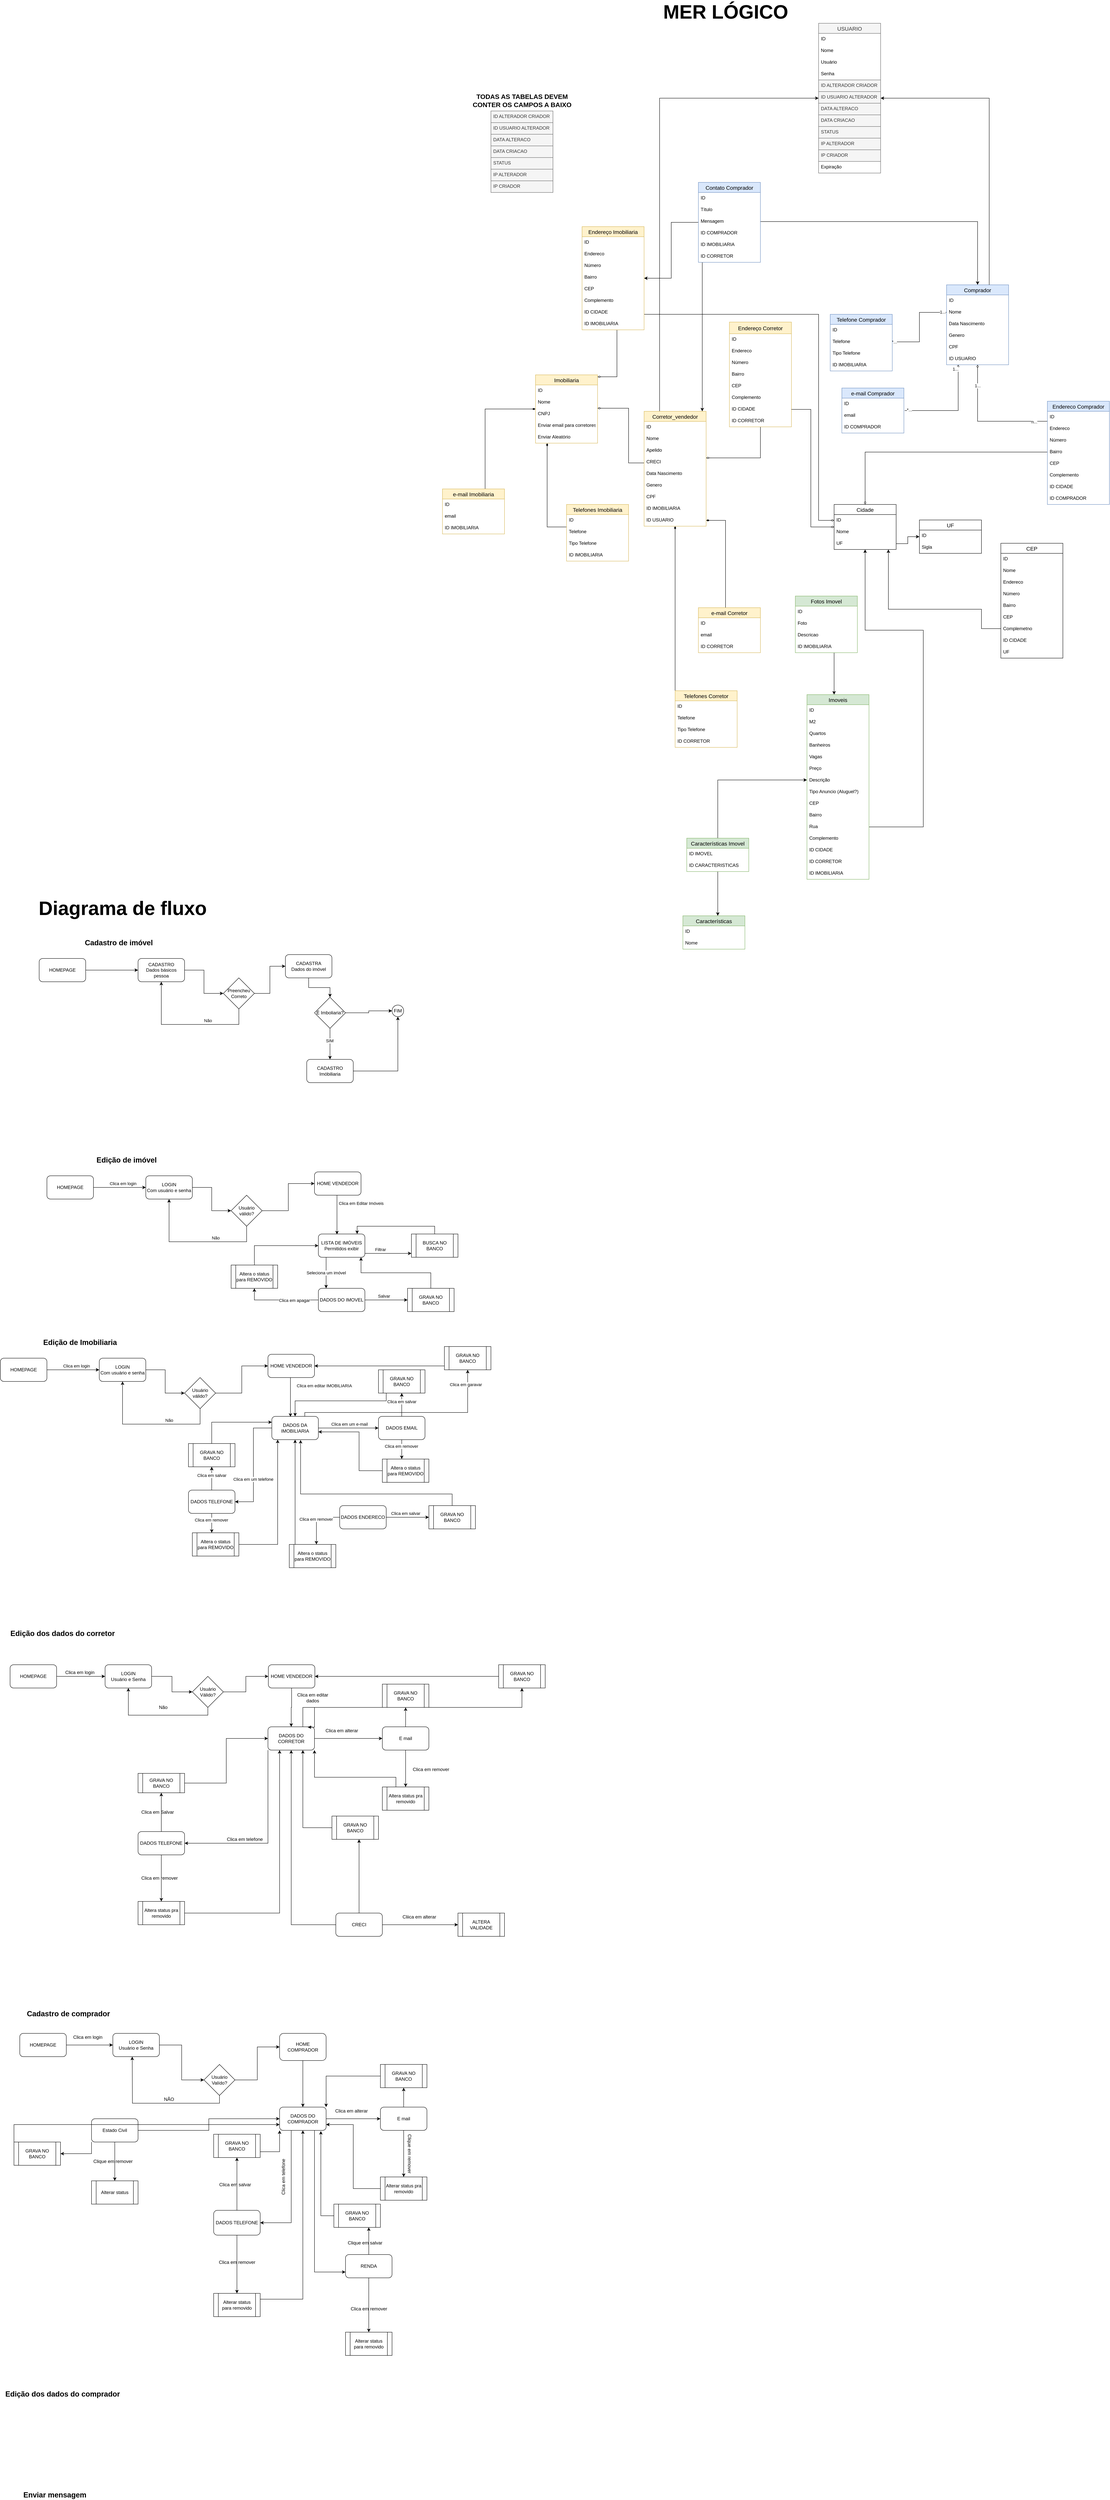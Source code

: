 <mxfile version="13.4.9" type="device"><diagram id="roCM48UF0xki_c9JKpG7" name="Page-1"><mxGraphModel dx="4410" dy="2356" grid="1" gridSize="10" guides="1" tooltips="1" connect="1" arrows="1" fold="1" page="1" pageScale="1" pageWidth="827" pageHeight="1169" math="0" shadow="0"><root><mxCell id="0"/><mxCell id="1" parent="0"/><mxCell id="OPWnXskdHgLqkZ7vOj5g-35" style="edgeStyle=orthogonalEdgeStyle;rounded=0;orthogonalLoop=1;jettySize=auto;html=1;entryX=0.5;entryY=0;entryDx=0;entryDy=0;endArrow=none;endFill=0;startArrow=classic;startFill=1;" parent="1" source="OPWnXskdHgLqkZ7vOj5g-5" target="OPWnXskdHgLqkZ7vOj5g-28" edge="1"><mxGeometry relative="1" as="geometry"><Array as="points"><mxPoint x="-130" y="930"/></Array></mxGeometry></mxCell><mxCell id="OPWnXskdHgLqkZ7vOj5g-52" style="edgeStyle=orthogonalEdgeStyle;rounded=0;orthogonalLoop=1;jettySize=auto;html=1;startArrow=classic;startFill=1;endArrow=none;endFill=0;" parent="1" source="OPWnXskdHgLqkZ7vOj5g-5" target="OPWnXskdHgLqkZ7vOj5g-50" edge="1"><mxGeometry relative="1" as="geometry"><Array as="points"><mxPoint x="170" y="660"/><mxPoint x="170" y="660"/></Array></mxGeometry></mxCell><mxCell id="OPWnXskdHgLqkZ7vOj5g-45" style="edgeStyle=orthogonalEdgeStyle;rounded=0;orthogonalLoop=1;jettySize=auto;html=1;endArrow=diamondThin;endFill=1;" parent="1" source="OPWnXskdHgLqkZ7vOj5g-41" target="OPWnXskdHgLqkZ7vOj5g-37" edge="1"><mxGeometry relative="1" as="geometry"><Array as="points"><mxPoint x="-570" y="278"/></Array></mxGeometry></mxCell><mxCell id="7e1EfJY8PzFIlT2Ph7Oq-54" style="edgeStyle=orthogonalEdgeStyle;rounded=0;orthogonalLoop=1;jettySize=auto;html=1;startArrow=diamondThin;startFill=0;endArrow=none;endFill=0;" parent="1" source="OPWnXskdHgLqkZ7vOj5g-37" target="7e1EfJY8PzFIlT2Ph7Oq-26" edge="1"><mxGeometry relative="1" as="geometry"><Array as="points"><mxPoint x="-390" y="-109"/></Array></mxGeometry></mxCell><mxCell id="OPWnXskdHgLqkZ7vOj5g-66" style="edgeStyle=orthogonalEdgeStyle;rounded=0;orthogonalLoop=1;jettySize=auto;html=1;startArrow=classic;startFill=1;endArrow=none;endFill=0;" parent="1" source="OPWnXskdHgLqkZ7vOj5g-59" target="OPWnXskdHgLqkZ7vOj5g-65" edge="1"><mxGeometry relative="1" as="geometry"/></mxCell><mxCell id="OPWnXskdHgLqkZ7vOj5g-68" style="edgeStyle=orthogonalEdgeStyle;rounded=0;orthogonalLoop=1;jettySize=auto;html=1;entryX=1;entryY=0.5;entryDx=0;entryDy=0;startArrow=classic;startFill=1;endArrow=none;endFill=0;" parent="1" source="OPWnXskdHgLqkZ7vOj5g-62" target="OPWnXskdHgLqkZ7vOj5g-56" edge="1"><mxGeometry relative="1" as="geometry"><mxPoint x="197.04" y="586" as="targetPoint"/><Array as="points"><mxPoint x="400" y="544"/></Array></mxGeometry></mxCell><mxCell id="7e1EfJY8PzFIlT2Ph7Oq-53" style="edgeStyle=orthogonalEdgeStyle;rounded=0;orthogonalLoop=1;jettySize=auto;html=1;startArrow=diamondThin;startFill=0;endArrow=none;endFill=0;" parent="1" source="OPWnXskdHgLqkZ7vOj5g-10" target="7e1EfJY8PzFIlT2Ph7Oq-41" edge="1"><mxGeometry relative="1" as="geometry"><Array as="points"><mxPoint x="-110" y="100"/><mxPoint x="-40" y="100"/></Array></mxGeometry></mxCell><mxCell id="7e1EfJY8PzFIlT2Ph7Oq-10" style="edgeStyle=orthogonalEdgeStyle;rounded=0;orthogonalLoop=1;jettySize=auto;html=1;endArrow=diamondThin;endFill=1;" parent="1" source="7e1EfJY8PzFIlT2Ph7Oq-1" target="OPWnXskdHgLqkZ7vOj5g-37" edge="1"><mxGeometry relative="1" as="geometry"><mxPoint x="-335" y="140" as="targetPoint"/><Array as="points"><mxPoint x="-730" y="-26"/></Array></mxGeometry></mxCell><mxCell id="7e1EfJY8PzFIlT2Ph7Oq-9" style="edgeStyle=orthogonalEdgeStyle;rounded=0;orthogonalLoop=1;jettySize=auto;html=1;endArrow=diamondThin;endFill=1;" parent="1" source="7e1EfJY8PzFIlT2Ph7Oq-5" target="7e1EfJY8PzFIlT2Ph7Oq-97" edge="1"><mxGeometry relative="1" as="geometry"><mxPoint x="20" y="340" as="targetPoint"/><Array as="points"><mxPoint x="-110" y="470"/><mxPoint x="-110" y="470"/></Array></mxGeometry></mxCell><mxCell id="7e1EfJY8PzFIlT2Ph7Oq-15" style="edgeStyle=orthogonalEdgeStyle;rounded=0;orthogonalLoop=1;jettySize=auto;html=1;endArrow=diamondThin;endFill=1;" parent="1" source="7e1EfJY8PzFIlT2Ph7Oq-11" target="OPWnXskdHgLqkZ7vOj5g-10" edge="1"><mxGeometry relative="1" as="geometry"><mxPoint x="-240" y="450" as="targetPoint"/><Array as="points"><mxPoint x="-240" y="470"/><mxPoint x="-240" y="470"/></Array></mxGeometry></mxCell><mxCell id="7e1EfJY8PzFIlT2Ph7Oq-11" value="Telefones Corretor" style="swimlane;fontStyle=0;childLayout=stackLayout;horizontal=1;startSize=26;horizontalStack=0;resizeParent=1;resizeParentMax=0;resizeLast=0;collapsible=1;marginBottom=0;align=center;fontSize=14;fillColor=#fff2cc;strokeColor=#d6b656;" parent="1" vertex="1"><mxGeometry x="-240" y="700" width="160" height="146" as="geometry"/></mxCell><mxCell id="7e1EfJY8PzFIlT2Ph7Oq-12" value="ID" style="text;strokeColor=none;fillColor=none;spacingLeft=4;spacingRight=4;overflow=hidden;rotatable=0;points=[[0,0.5],[1,0.5]];portConstraint=eastwest;fontSize=12;" parent="7e1EfJY8PzFIlT2Ph7Oq-11" vertex="1"><mxGeometry y="26" width="160" height="30" as="geometry"/></mxCell><mxCell id="7e1EfJY8PzFIlT2Ph7Oq-13" value="Telefone" style="text;strokeColor=none;fillColor=none;spacingLeft=4;spacingRight=4;overflow=hidden;rotatable=0;points=[[0,0.5],[1,0.5]];portConstraint=eastwest;fontSize=12;" parent="7e1EfJY8PzFIlT2Ph7Oq-11" vertex="1"><mxGeometry y="56" width="160" height="30" as="geometry"/></mxCell><mxCell id="7e1EfJY8PzFIlT2Ph7Oq-129" value="Tipo Telefone" style="text;strokeColor=none;fillColor=none;spacingLeft=4;spacingRight=4;overflow=hidden;rotatable=0;points=[[0,0.5],[1,0.5]];portConstraint=eastwest;fontSize=12;" parent="7e1EfJY8PzFIlT2Ph7Oq-11" vertex="1"><mxGeometry y="86" width="160" height="30" as="geometry"/></mxCell><mxCell id="7e1EfJY8PzFIlT2Ph7Oq-14" value="ID CORRETOR" style="text;strokeColor=none;fillColor=none;spacingLeft=4;spacingRight=4;overflow=hidden;rotatable=0;points=[[0,0.5],[1,0.5]];portConstraint=eastwest;fontSize=12;" parent="7e1EfJY8PzFIlT2Ph7Oq-11" vertex="1"><mxGeometry y="116" width="160" height="30" as="geometry"/></mxCell><mxCell id="7e1EfJY8PzFIlT2Ph7Oq-5" value="e-mail Corretor" style="swimlane;fontStyle=0;childLayout=stackLayout;horizontal=1;startSize=26;horizontalStack=0;resizeParent=1;resizeParentMax=0;resizeLast=0;collapsible=1;marginBottom=0;align=center;fontSize=14;fillColor=#fff2cc;strokeColor=#d6b656;" parent="1" vertex="1"><mxGeometry x="-180" y="486" width="160" height="116" as="geometry"/></mxCell><mxCell id="7e1EfJY8PzFIlT2Ph7Oq-6" value="ID" style="text;strokeColor=none;fillColor=none;spacingLeft=4;spacingRight=4;overflow=hidden;rotatable=0;points=[[0,0.5],[1,0.5]];portConstraint=eastwest;fontSize=12;" parent="7e1EfJY8PzFIlT2Ph7Oq-5" vertex="1"><mxGeometry y="26" width="160" height="30" as="geometry"/></mxCell><mxCell id="7e1EfJY8PzFIlT2Ph7Oq-7" value="email" style="text;strokeColor=none;fillColor=none;spacingLeft=4;spacingRight=4;overflow=hidden;rotatable=0;points=[[0,0.5],[1,0.5]];portConstraint=eastwest;fontSize=12;" parent="7e1EfJY8PzFIlT2Ph7Oq-5" vertex="1"><mxGeometry y="56" width="160" height="30" as="geometry"/></mxCell><mxCell id="7e1EfJY8PzFIlT2Ph7Oq-8" value="ID CORRETOR" style="text;strokeColor=none;fillColor=none;spacingLeft=4;spacingRight=4;overflow=hidden;rotatable=0;points=[[0,0.5],[1,0.5]];portConstraint=eastwest;fontSize=12;" parent="7e1EfJY8PzFIlT2Ph7Oq-5" vertex="1"><mxGeometry y="86" width="160" height="30" as="geometry"/></mxCell><mxCell id="7e1EfJY8PzFIlT2Ph7Oq-52" style="edgeStyle=orthogonalEdgeStyle;rounded=0;orthogonalLoop=1;jettySize=auto;html=1;startArrow=diamondThin;startFill=0;endArrow=none;endFill=0;entryX=0;entryY=-0.147;entryDx=0;entryDy=0;entryPerimeter=0;" parent="1" source="OPWnXskdHgLqkZ7vOj5g-15" target="7e1EfJY8PzFIlT2Ph7Oq-44" edge="1"><mxGeometry relative="1" as="geometry"><Array as="points"><mxPoint x="540" y="6"/></Array></mxGeometry></mxCell><mxCell id="7e1EfJY8PzFIlT2Ph7Oq-69" value="1..." style="edgeLabel;html=1;align=center;verticalAlign=middle;resizable=0;points=[];" parent="7e1EfJY8PzFIlT2Ph7Oq-52" vertex="1" connectable="0"><mxGeometry x="-0.667" relative="1" as="geometry"><mxPoint as="offset"/></mxGeometry></mxCell><mxCell id="7e1EfJY8PzFIlT2Ph7Oq-70" value="n..." style="edgeLabel;html=1;align=center;verticalAlign=middle;resizable=0;points=[];" parent="7e1EfJY8PzFIlT2Ph7Oq-52" vertex="1" connectable="0"><mxGeometry x="0.79" y="-1" relative="1" as="geometry"><mxPoint as="offset"/></mxGeometry></mxCell><mxCell id="7e1EfJY8PzFIlT2Ph7Oq-64" style="edgeStyle=orthogonalEdgeStyle;rounded=0;orthogonalLoop=1;jettySize=auto;html=1;entryX=1.013;entryY=0.067;entryDx=0;entryDy=0;entryPerimeter=0;startArrow=diamondThin;startFill=0;endArrow=none;endFill=0;targetPerimeterSpacing=0;" parent="1" source="OPWnXskdHgLqkZ7vOj5g-15" target="7e1EfJY8PzFIlT2Ph7Oq-57" edge="1"><mxGeometry relative="1" as="geometry"><Array as="points"><mxPoint x="490" y="-22"/></Array></mxGeometry></mxCell><mxCell id="7e1EfJY8PzFIlT2Ph7Oq-65" value="*..." style="edgeLabel;html=1;align=center;verticalAlign=middle;resizable=0;points=[];" parent="7e1EfJY8PzFIlT2Ph7Oq-64" vertex="1" connectable="0"><mxGeometry x="0.905" y="-2" relative="1" as="geometry"><mxPoint as="offset"/></mxGeometry></mxCell><mxCell id="7e1EfJY8PzFIlT2Ph7Oq-66" value="1..." style="edgeLabel;html=1;align=center;verticalAlign=middle;resizable=0;points=[];" parent="7e1EfJY8PzFIlT2Ph7Oq-64" vertex="1" connectable="0"><mxGeometry x="-0.918" y="1" relative="1" as="geometry"><mxPoint x="-8.1" as="offset"/></mxGeometry></mxCell><mxCell id="7e1EfJY8PzFIlT2Ph7Oq-22" style="edgeStyle=orthogonalEdgeStyle;rounded=0;orthogonalLoop=1;jettySize=auto;html=1;endArrow=none;endFill=0;startArrow=diamondThin;startFill=0;" parent="1" source="OPWnXskdHgLqkZ7vOj5g-39" target="OPWnXskdHgLqkZ7vOj5g-10" edge="1"><mxGeometry relative="1" as="geometry"><Array as="points"><mxPoint x="-360" y="-28"/><mxPoint x="-360" y="113"/></Array></mxGeometry></mxCell><mxCell id="OPWnXskdHgLqkZ7vOj5g-41" value="Telefones Imobiliaria" style="swimlane;fontStyle=0;childLayout=stackLayout;horizontal=1;startSize=26;horizontalStack=0;resizeParent=1;resizeParentMax=0;resizeLast=0;collapsible=1;marginBottom=0;align=center;fontSize=14;fillColor=#fff2cc;strokeColor=#d6b656;" parent="1" vertex="1"><mxGeometry x="-520" y="220" width="160" height="146" as="geometry"/></mxCell><mxCell id="OPWnXskdHgLqkZ7vOj5g-42" value="ID" style="text;strokeColor=none;fillColor=none;spacingLeft=4;spacingRight=4;overflow=hidden;rotatable=0;points=[[0,0.5],[1,0.5]];portConstraint=eastwest;fontSize=12;" parent="OPWnXskdHgLqkZ7vOj5g-41" vertex="1"><mxGeometry y="26" width="160" height="30" as="geometry"/></mxCell><mxCell id="OPWnXskdHgLqkZ7vOj5g-43" value="Telefone" style="text;strokeColor=none;fillColor=none;spacingLeft=4;spacingRight=4;overflow=hidden;rotatable=0;points=[[0,0.5],[1,0.5]];portConstraint=eastwest;fontSize=12;" parent="OPWnXskdHgLqkZ7vOj5g-41" vertex="1"><mxGeometry y="56" width="160" height="30" as="geometry"/></mxCell><mxCell id="7e1EfJY8PzFIlT2Ph7Oq-130" value="Tipo Telefone" style="text;strokeColor=none;fillColor=none;spacingLeft=4;spacingRight=4;overflow=hidden;rotatable=0;points=[[0,0.5],[1,0.5]];portConstraint=eastwest;fontSize=12;" parent="OPWnXskdHgLqkZ7vOj5g-41" vertex="1"><mxGeometry y="86" width="160" height="30" as="geometry"/></mxCell><mxCell id="OPWnXskdHgLqkZ7vOj5g-44" value="ID IMOBILIARIA" style="text;strokeColor=none;fillColor=none;spacingLeft=4;spacingRight=4;overflow=hidden;rotatable=0;points=[[0,0.5],[1,0.5]];portConstraint=eastwest;fontSize=12;" parent="OPWnXskdHgLqkZ7vOj5g-41" vertex="1"><mxGeometry y="116" width="160" height="30" as="geometry"/></mxCell><mxCell id="7e1EfJY8PzFIlT2Ph7Oq-33" value="Endereço Corretor" style="swimlane;fontStyle=0;childLayout=stackLayout;horizontal=1;startSize=30;horizontalStack=0;resizeParent=1;resizeParentMax=0;resizeLast=0;collapsible=1;marginBottom=0;align=center;fontSize=14;fillColor=#fff2cc;strokeColor=#d6b656;" parent="1" vertex="1"><mxGeometry x="-100" y="-250" width="160" height="270" as="geometry"/></mxCell><mxCell id="7e1EfJY8PzFIlT2Ph7Oq-34" value="ID" style="text;strokeColor=none;fillColor=none;spacingLeft=4;spacingRight=4;overflow=hidden;rotatable=0;points=[[0,0.5],[1,0.5]];portConstraint=eastwest;fontSize=12;" parent="7e1EfJY8PzFIlT2Ph7Oq-33" vertex="1"><mxGeometry y="30" width="160" height="30" as="geometry"/></mxCell><mxCell id="7e1EfJY8PzFIlT2Ph7Oq-35" value="Endereco" style="text;strokeColor=none;fillColor=none;spacingLeft=4;spacingRight=4;overflow=hidden;rotatable=0;points=[[0,0.5],[1,0.5]];portConstraint=eastwest;fontSize=12;" parent="7e1EfJY8PzFIlT2Ph7Oq-33" vertex="1"><mxGeometry y="60" width="160" height="30" as="geometry"/></mxCell><mxCell id="7e1EfJY8PzFIlT2Ph7Oq-36" value="Número" style="text;strokeColor=none;fillColor=none;spacingLeft=4;spacingRight=4;overflow=hidden;rotatable=0;points=[[0,0.5],[1,0.5]];portConstraint=eastwest;fontSize=12;" parent="7e1EfJY8PzFIlT2Ph7Oq-33" vertex="1"><mxGeometry y="90" width="160" height="30" as="geometry"/></mxCell><mxCell id="7e1EfJY8PzFIlT2Ph7Oq-37" value="Bairro" style="text;strokeColor=none;fillColor=none;spacingLeft=4;spacingRight=4;overflow=hidden;rotatable=0;points=[[0,0.5],[1,0.5]];portConstraint=eastwest;fontSize=12;" parent="7e1EfJY8PzFIlT2Ph7Oq-33" vertex="1"><mxGeometry y="120" width="160" height="30" as="geometry"/></mxCell><mxCell id="7e1EfJY8PzFIlT2Ph7Oq-38" value="CEP" style="text;strokeColor=none;fillColor=none;spacingLeft=4;spacingRight=4;overflow=hidden;rotatable=0;points=[[0,0.5],[1,0.5]];portConstraint=eastwest;fontSize=12;" parent="7e1EfJY8PzFIlT2Ph7Oq-33" vertex="1"><mxGeometry y="150" width="160" height="30" as="geometry"/></mxCell><mxCell id="7e1EfJY8PzFIlT2Ph7Oq-39" value="Complemento" style="text;strokeColor=none;fillColor=none;spacingLeft=4;spacingRight=4;overflow=hidden;rotatable=0;points=[[0,0.5],[1,0.5]];portConstraint=eastwest;fontSize=12;" parent="7e1EfJY8PzFIlT2Ph7Oq-33" vertex="1"><mxGeometry y="180" width="160" height="30" as="geometry"/></mxCell><mxCell id="7e1EfJY8PzFIlT2Ph7Oq-40" value="ID CIDADE" style="text;strokeColor=none;fillColor=none;spacingLeft=4;spacingRight=4;overflow=hidden;rotatable=0;points=[[0,0.5],[1,0.5]];portConstraint=eastwest;fontSize=12;" parent="7e1EfJY8PzFIlT2Ph7Oq-33" vertex="1"><mxGeometry y="210" width="160" height="30" as="geometry"/></mxCell><mxCell id="7e1EfJY8PzFIlT2Ph7Oq-41" value="ID CORRETOR" style="text;strokeColor=none;fillColor=none;spacingLeft=4;spacingRight=4;overflow=hidden;rotatable=0;points=[[0,0.5],[1,0.5]];portConstraint=eastwest;fontSize=12;" parent="7e1EfJY8PzFIlT2Ph7Oq-33" vertex="1"><mxGeometry y="240" width="160" height="30" as="geometry"/></mxCell><mxCell id="7e1EfJY8PzFIlT2Ph7Oq-63" style="edgeStyle=orthogonalEdgeStyle;rounded=0;orthogonalLoop=1;jettySize=auto;html=1;startArrow=diamondThin;startFill=0;endArrow=none;endFill=0;" parent="1" source="OPWnXskdHgLqkZ7vOj5g-17" target="7e1EfJY8PzFIlT2Ph7Oq-61" edge="1"><mxGeometry relative="1" as="geometry"/></mxCell><mxCell id="7e1EfJY8PzFIlT2Ph7Oq-67" value="*..." style="edgeLabel;html=1;align=center;verticalAlign=middle;resizable=0;points=[];" parent="7e1EfJY8PzFIlT2Ph7Oq-63" vertex="1" connectable="0"><mxGeometry x="0.956" relative="1" as="geometry"><mxPoint as="offset"/></mxGeometry></mxCell><mxCell id="7e1EfJY8PzFIlT2Ph7Oq-68" value="1..." style="edgeLabel;html=1;align=center;verticalAlign=middle;resizable=0;points=[];" parent="7e1EfJY8PzFIlT2Ph7Oq-63" vertex="1" connectable="0"><mxGeometry x="-0.907" y="-1" relative="1" as="geometry"><mxPoint as="offset"/></mxGeometry></mxCell><mxCell id="OPWnXskdHgLqkZ7vOj5g-36" style="edgeStyle=orthogonalEdgeStyle;rounded=0;orthogonalLoop=1;jettySize=auto;html=1;entryX=0.5;entryY=1;entryDx=0;entryDy=0;entryPerimeter=0;endArrow=none;endFill=0;startArrow=classic;startFill=1;" parent="1" source="OPWnXskdHgLqkZ7vOj5g-21" target="OPWnXskdHgLqkZ7vOj5g-34" edge="1"><mxGeometry relative="1" as="geometry"><Array as="points"><mxPoint x="-130" y="1240"/><mxPoint x="-130" y="1240"/></Array></mxGeometry></mxCell><mxCell id="OPWnXskdHgLqkZ7vOj5g-5" value="Imoveis" style="swimlane;fontStyle=0;childLayout=stackLayout;horizontal=1;startSize=26;horizontalStack=0;resizeParent=1;resizeParentMax=0;resizeLast=0;collapsible=1;marginBottom=0;align=center;fontSize=14;fillColor=#d5e8d4;strokeColor=#82b366;" parent="1" vertex="1"><mxGeometry x="100" y="710" width="160" height="476" as="geometry"/></mxCell><mxCell id="OPWnXskdHgLqkZ7vOj5g-6" value="ID" style="text;strokeColor=none;fillColor=none;spacingLeft=4;spacingRight=4;overflow=hidden;rotatable=0;points=[[0,0.5],[1,0.5]];portConstraint=eastwest;fontSize=12;" parent="OPWnXskdHgLqkZ7vOj5g-5" vertex="1"><mxGeometry y="26" width="160" height="30" as="geometry"/></mxCell><mxCell id="OPWnXskdHgLqkZ7vOj5g-30" value="M2" style="text;strokeColor=none;fillColor=none;spacingLeft=4;spacingRight=4;overflow=hidden;rotatable=0;points=[[0,0.5],[1,0.5]];portConstraint=eastwest;fontSize=12;" parent="OPWnXskdHgLqkZ7vOj5g-5" vertex="1"><mxGeometry y="56" width="160" height="30" as="geometry"/></mxCell><mxCell id="OPWnXskdHgLqkZ7vOj5g-7" value="Quartos" style="text;strokeColor=none;fillColor=none;spacingLeft=4;spacingRight=4;overflow=hidden;rotatable=0;points=[[0,0.5],[1,0.5]];portConstraint=eastwest;fontSize=12;" parent="OPWnXskdHgLqkZ7vOj5g-5" vertex="1"><mxGeometry y="86" width="160" height="30" as="geometry"/></mxCell><mxCell id="OPWnXskdHgLqkZ7vOj5g-8" value="Banheiros" style="text;strokeColor=none;fillColor=none;spacingLeft=4;spacingRight=4;overflow=hidden;rotatable=0;points=[[0,0.5],[1,0.5]];portConstraint=eastwest;fontSize=12;" parent="OPWnXskdHgLqkZ7vOj5g-5" vertex="1"><mxGeometry y="116" width="160" height="30" as="geometry"/></mxCell><mxCell id="OPWnXskdHgLqkZ7vOj5g-19" value="Vagas" style="text;strokeColor=none;fillColor=none;spacingLeft=4;spacingRight=4;overflow=hidden;rotatable=0;points=[[0,0.5],[1,0.5]];portConstraint=eastwest;fontSize=12;" parent="OPWnXskdHgLqkZ7vOj5g-5" vertex="1"><mxGeometry y="146" width="160" height="30" as="geometry"/></mxCell><mxCell id="OPWnXskdHgLqkZ7vOj5g-20" value="Preço" style="text;strokeColor=none;fillColor=none;spacingLeft=4;spacingRight=4;overflow=hidden;rotatable=0;points=[[0,0.5],[1,0.5]];portConstraint=eastwest;fontSize=12;" parent="OPWnXskdHgLqkZ7vOj5g-5" vertex="1"><mxGeometry y="176" width="160" height="30" as="geometry"/></mxCell><mxCell id="OPWnXskdHgLqkZ7vOj5g-46" value="Descrição" style="text;strokeColor=none;fillColor=none;spacingLeft=4;spacingRight=4;overflow=hidden;rotatable=0;points=[[0,0.5],[1,0.5]];portConstraint=eastwest;fontSize=12;" parent="OPWnXskdHgLqkZ7vOj5g-5" vertex="1"><mxGeometry y="206" width="160" height="30" as="geometry"/></mxCell><mxCell id="OPWnXskdHgLqkZ7vOj5g-53" value="Tipo Anuncio (Aluguel?)" style="text;strokeColor=none;fillColor=none;spacingLeft=4;spacingRight=4;overflow=hidden;rotatable=0;points=[[0,0.5],[1,0.5]];portConstraint=eastwest;fontSize=12;" parent="OPWnXskdHgLqkZ7vOj5g-5" vertex="1"><mxGeometry y="236" width="160" height="30" as="geometry"/></mxCell><mxCell id="OPWnXskdHgLqkZ7vOj5g-54" value="CEP" style="text;strokeColor=none;fillColor=none;spacingLeft=4;spacingRight=4;overflow=hidden;rotatable=0;points=[[0,0.5],[1,0.5]];portConstraint=eastwest;fontSize=12;" parent="OPWnXskdHgLqkZ7vOj5g-5" vertex="1"><mxGeometry y="266" width="160" height="30" as="geometry"/></mxCell><mxCell id="OPWnXskdHgLqkZ7vOj5g-55" value="Bairro" style="text;strokeColor=none;fillColor=none;spacingLeft=4;spacingRight=4;overflow=hidden;rotatable=0;points=[[0,0.5],[1,0.5]];portConstraint=eastwest;fontSize=12;" parent="OPWnXskdHgLqkZ7vOj5g-5" vertex="1"><mxGeometry y="296" width="160" height="30" as="geometry"/></mxCell><mxCell id="OPWnXskdHgLqkZ7vOj5g-56" value="Rua" style="text;strokeColor=none;fillColor=none;spacingLeft=4;spacingRight=4;overflow=hidden;rotatable=0;points=[[0,0.5],[1,0.5]];portConstraint=eastwest;fontSize=12;" parent="OPWnXskdHgLqkZ7vOj5g-5" vertex="1"><mxGeometry y="326" width="160" height="30" as="geometry"/></mxCell><mxCell id="7e1EfJY8PzFIlT2Ph7Oq-32" value="Complemento" style="text;strokeColor=none;fillColor=none;spacingLeft=4;spacingRight=4;overflow=hidden;rotatable=0;points=[[0,0.5],[1,0.5]];portConstraint=eastwest;fontSize=12;" parent="OPWnXskdHgLqkZ7vOj5g-5" vertex="1"><mxGeometry y="356" width="160" height="30" as="geometry"/></mxCell><mxCell id="7e1EfJY8PzFIlT2Ph7Oq-71" value="ID CIDADE" style="text;strokeColor=none;fillColor=none;spacingLeft=4;spacingRight=4;overflow=hidden;rotatable=0;points=[[0,0.5],[1,0.5]];portConstraint=eastwest;fontSize=12;" parent="OPWnXskdHgLqkZ7vOj5g-5" vertex="1"><mxGeometry y="386" width="160" height="30" as="geometry"/></mxCell><mxCell id="OPWnXskdHgLqkZ7vOj5g-57" value="ID CORRETOR" style="text;strokeColor=none;fillColor=none;spacingLeft=4;spacingRight=4;overflow=hidden;rotatable=0;points=[[0,0.5],[1,0.5]];portConstraint=eastwest;fontSize=12;" parent="OPWnXskdHgLqkZ7vOj5g-5" vertex="1"><mxGeometry y="416" width="160" height="30" as="geometry"/></mxCell><mxCell id="7e1EfJY8PzFIlT2Ph7Oq-72" value="ID IMOBILIARIA" style="text;strokeColor=none;fillColor=none;spacingLeft=4;spacingRight=4;overflow=hidden;rotatable=0;points=[[0,0.5],[1,0.5]];portConstraint=eastwest;fontSize=12;" parent="OPWnXskdHgLqkZ7vOj5g-5" vertex="1"><mxGeometry y="446" width="160" height="30" as="geometry"/></mxCell><mxCell id="OPWnXskdHgLqkZ7vOj5g-28" value="Características Imovel" style="swimlane;fontStyle=0;childLayout=stackLayout;horizontal=1;startSize=26;horizontalStack=0;resizeParent=1;resizeParentMax=0;resizeLast=0;collapsible=1;marginBottom=0;align=center;fontSize=14;fillColor=#d5e8d4;strokeColor=#82b366;" parent="1" vertex="1"><mxGeometry x="-210" y="1080" width="160" height="86" as="geometry"/></mxCell><mxCell id="OPWnXskdHgLqkZ7vOj5g-29" value="ID IMOVEL" style="text;strokeColor=none;fillColor=none;spacingLeft=4;spacingRight=4;overflow=hidden;rotatable=0;points=[[0,0.5],[1,0.5]];portConstraint=eastwest;fontSize=12;" parent="OPWnXskdHgLqkZ7vOj5g-28" vertex="1"><mxGeometry y="26" width="160" height="30" as="geometry"/></mxCell><mxCell id="OPWnXskdHgLqkZ7vOj5g-34" value="ID CARACTERISTICAS" style="text;strokeColor=none;fillColor=none;spacingLeft=4;spacingRight=4;overflow=hidden;rotatable=0;points=[[0,0.5],[1,0.5]];portConstraint=eastwest;fontSize=12;" parent="OPWnXskdHgLqkZ7vOj5g-28" vertex="1"><mxGeometry y="56" width="160" height="30" as="geometry"/></mxCell><mxCell id="OPWnXskdHgLqkZ7vOj5g-21" value="Características" style="swimlane;fontStyle=0;childLayout=stackLayout;horizontal=1;startSize=26;horizontalStack=0;resizeParent=1;resizeParentMax=0;resizeLast=0;collapsible=1;marginBottom=0;align=center;fontSize=14;fillColor=#d5e8d4;strokeColor=#82b366;" parent="1" vertex="1"><mxGeometry x="-220" y="1280" width="160" height="86" as="geometry"/></mxCell><mxCell id="OPWnXskdHgLqkZ7vOj5g-32" value="ID" style="text;strokeColor=none;fillColor=none;spacingLeft=4;spacingRight=4;overflow=hidden;rotatable=0;points=[[0,0.5],[1,0.5]];portConstraint=eastwest;fontSize=12;" parent="OPWnXskdHgLqkZ7vOj5g-21" vertex="1"><mxGeometry y="26" width="160" height="30" as="geometry"/></mxCell><mxCell id="OPWnXskdHgLqkZ7vOj5g-22" value="Nome" style="text;strokeColor=none;fillColor=none;spacingLeft=4;spacingRight=4;overflow=hidden;rotatable=0;points=[[0,0.5],[1,0.5]];portConstraint=eastwest;fontSize=12;" parent="OPWnXskdHgLqkZ7vOj5g-21" vertex="1"><mxGeometry y="56" width="160" height="30" as="geometry"/></mxCell><mxCell id="7e1EfJY8PzFIlT2Ph7Oq-73" style="edgeStyle=orthogonalEdgeStyle;rounded=0;orthogonalLoop=1;jettySize=auto;html=1;startArrow=diamondThin;startFill=0;endArrow=none;endFill=0;targetPerimeterSpacing=0;" parent="1" source="OPWnXskdHgLqkZ7vOj5g-62" target="7e1EfJY8PzFIlT2Ph7Oq-40" edge="1"><mxGeometry relative="1" as="geometry"><Array as="points"><mxPoint x="110" y="278"/><mxPoint x="110" y="-25"/></Array></mxGeometry></mxCell><mxCell id="7e1EfJY8PzFIlT2Ph7Oq-75" style="edgeStyle=orthogonalEdgeStyle;rounded=0;orthogonalLoop=1;jettySize=auto;html=1;startArrow=diamondThin;startFill=0;endArrow=none;endFill=0;targetPerimeterSpacing=0;" parent="1" source="OPWnXskdHgLqkZ7vOj5g-62" target="7e1EfJY8PzFIlT2Ph7Oq-46" edge="1"><mxGeometry relative="1" as="geometry"/></mxCell><mxCell id="OPWnXskdHgLqkZ7vOj5g-62" value="Cidade" style="swimlane;fontStyle=0;childLayout=stackLayout;horizontal=1;startSize=26;horizontalStack=0;resizeParent=1;resizeParentMax=0;resizeLast=0;collapsible=1;marginBottom=0;align=center;fontSize=14;" parent="1" vertex="1"><mxGeometry x="170" y="220" width="160" height="116" as="geometry"/></mxCell><mxCell id="OPWnXskdHgLqkZ7vOj5g-63" value="ID" style="text;strokeColor=none;fillColor=none;spacingLeft=4;spacingRight=4;overflow=hidden;rotatable=0;points=[[0,0.5],[1,0.5]];portConstraint=eastwest;fontSize=12;" parent="OPWnXskdHgLqkZ7vOj5g-62" vertex="1"><mxGeometry y="26" width="160" height="30" as="geometry"/></mxCell><mxCell id="OPWnXskdHgLqkZ7vOj5g-64" value="Nome" style="text;strokeColor=none;fillColor=none;spacingLeft=4;spacingRight=4;overflow=hidden;rotatable=0;points=[[0,0.5],[1,0.5]];portConstraint=eastwest;fontSize=12;" parent="OPWnXskdHgLqkZ7vOj5g-62" vertex="1"><mxGeometry y="56" width="160" height="30" as="geometry"/></mxCell><mxCell id="OPWnXskdHgLqkZ7vOj5g-65" value="UF" style="text;strokeColor=none;fillColor=none;spacingLeft=4;spacingRight=4;overflow=hidden;rotatable=0;points=[[0,0.5],[1,0.5]];portConstraint=eastwest;fontSize=12;" parent="OPWnXskdHgLqkZ7vOj5g-62" vertex="1"><mxGeometry y="86" width="160" height="30" as="geometry"/></mxCell><mxCell id="OPWnXskdHgLqkZ7vOj5g-59" value="UF" style="swimlane;fontStyle=0;childLayout=stackLayout;horizontal=1;startSize=26;horizontalStack=0;resizeParent=1;resizeParentMax=0;resizeLast=0;collapsible=1;marginBottom=0;align=center;fontSize=14;" parent="1" vertex="1"><mxGeometry x="390" y="260" width="160" height="86" as="geometry"/></mxCell><mxCell id="OPWnXskdHgLqkZ7vOj5g-60" value="ID" style="text;strokeColor=none;fillColor=none;spacingLeft=4;spacingRight=4;overflow=hidden;rotatable=0;points=[[0,0.5],[1,0.5]];portConstraint=eastwest;fontSize=12;" parent="OPWnXskdHgLqkZ7vOj5g-59" vertex="1"><mxGeometry y="26" width="160" height="30" as="geometry"/></mxCell><mxCell id="OPWnXskdHgLqkZ7vOj5g-61" value="Sigla" style="text;strokeColor=none;fillColor=none;spacingLeft=4;spacingRight=4;overflow=hidden;rotatable=0;points=[[0,0.5],[1,0.5]];portConstraint=eastwest;fontSize=12;" parent="OPWnXskdHgLqkZ7vOj5g-59" vertex="1"><mxGeometry y="56" width="160" height="30" as="geometry"/></mxCell><mxCell id="7e1EfJY8PzFIlT2Ph7Oq-74" style="edgeStyle=orthogonalEdgeStyle;rounded=0;orthogonalLoop=1;jettySize=auto;html=1;startArrow=diamondThin;startFill=0;endArrow=none;endFill=0;targetPerimeterSpacing=0;" parent="1" source="OPWnXskdHgLqkZ7vOj5g-63" target="7e1EfJY8PzFIlT2Ph7Oq-23" edge="1"><mxGeometry relative="1" as="geometry"><mxPoint x="-210" y="-270" as="targetPoint"/><Array as="points"><mxPoint x="130" y="261"/><mxPoint x="130" y="-270"/></Array></mxGeometry></mxCell><mxCell id="7e1EfJY8PzFIlT2Ph7Oq-148" style="edgeStyle=orthogonalEdgeStyle;rounded=0;orthogonalLoop=1;jettySize=auto;html=1;startArrow=classic;startFill=1;endArrow=none;endFill=0;targetPerimeterSpacing=0;" parent="1" source="OPWnXskdHgLqkZ7vOj5g-15" target="7e1EfJY8PzFIlT2Ph7Oq-146" edge="1"><mxGeometry relative="1" as="geometry"/></mxCell><mxCell id="OPWnXskdHgLqkZ7vOj5g-15" value="Comprador" style="swimlane;fontStyle=0;childLayout=stackLayout;horizontal=1;startSize=26;horizontalStack=0;resizeParent=1;resizeParentMax=0;resizeLast=0;collapsible=1;marginBottom=0;align=center;fontSize=14;fillColor=#dae8fc;strokeColor=#6c8ebf;" parent="1" vertex="1"><mxGeometry x="460" y="-346" width="160" height="206" as="geometry"/></mxCell><mxCell id="OPWnXskdHgLqkZ7vOj5g-16" value="ID" style="text;strokeColor=none;fillColor=none;spacingLeft=4;spacingRight=4;overflow=hidden;rotatable=0;points=[[0,0.5],[1,0.5]];portConstraint=eastwest;fontSize=12;" parent="OPWnXskdHgLqkZ7vOj5g-15" vertex="1"><mxGeometry y="26" width="160" height="30" as="geometry"/></mxCell><mxCell id="OPWnXskdHgLqkZ7vOj5g-17" value="Nome" style="text;strokeColor=none;fillColor=none;spacingLeft=4;spacingRight=4;overflow=hidden;rotatable=0;points=[[0,0.5],[1,0.5]];portConstraint=eastwest;fontSize=12;" parent="OPWnXskdHgLqkZ7vOj5g-15" vertex="1"><mxGeometry y="56" width="160" height="30" as="geometry"/></mxCell><mxCell id="OPWnXskdHgLqkZ7vOj5g-18" value="Data Nascimento" style="text;strokeColor=none;fillColor=none;spacingLeft=4;spacingRight=4;overflow=hidden;rotatable=0;points=[[0,0.5],[1,0.5]];portConstraint=eastwest;fontSize=12;" parent="OPWnXskdHgLqkZ7vOj5g-15" vertex="1"><mxGeometry y="86" width="160" height="30" as="geometry"/></mxCell><mxCell id="7e1EfJY8PzFIlT2Ph7Oq-101" value="Genero" style="text;strokeColor=none;fillColor=none;spacingLeft=4;spacingRight=4;overflow=hidden;rotatable=0;points=[[0,0.5],[1,0.5]];portConstraint=eastwest;fontSize=12;" parent="OPWnXskdHgLqkZ7vOj5g-15" vertex="1"><mxGeometry y="116" width="160" height="30" as="geometry"/></mxCell><mxCell id="7e1EfJY8PzFIlT2Ph7Oq-104" value="CPF" style="text;strokeColor=none;fillColor=none;spacingLeft=4;spacingRight=4;overflow=hidden;rotatable=0;points=[[0,0.5],[1,0.5]];portConstraint=eastwest;fontSize=12;" parent="OPWnXskdHgLqkZ7vOj5g-15" vertex="1"><mxGeometry y="146" width="160" height="30" as="geometry"/></mxCell><mxCell id="7e1EfJY8PzFIlT2Ph7Oq-98" value="ID USUARIO" style="text;strokeColor=none;fillColor=none;spacingLeft=4;spacingRight=4;overflow=hidden;rotatable=0;points=[[0,0.5],[1,0.5]];portConstraint=eastwest;fontSize=12;" parent="OPWnXskdHgLqkZ7vOj5g-15" vertex="1"><mxGeometry y="176" width="160" height="30" as="geometry"/></mxCell><mxCell id="7e1EfJY8PzFIlT2Ph7Oq-55" value="e-mail Comprador" style="swimlane;fontStyle=0;childLayout=stackLayout;horizontal=1;startSize=26;horizontalStack=0;resizeParent=1;resizeParentMax=0;resizeLast=0;collapsible=1;marginBottom=0;align=center;fontSize=14;fillColor=#dae8fc;strokeColor=#6c8ebf;" parent="1" vertex="1"><mxGeometry x="190" y="-80" width="160" height="116" as="geometry"/></mxCell><mxCell id="7e1EfJY8PzFIlT2Ph7Oq-56" value="ID" style="text;strokeColor=none;fillColor=none;spacingLeft=4;spacingRight=4;overflow=hidden;rotatable=0;points=[[0,0.5],[1,0.5]];portConstraint=eastwest;fontSize=12;" parent="7e1EfJY8PzFIlT2Ph7Oq-55" vertex="1"><mxGeometry y="26" width="160" height="30" as="geometry"/></mxCell><mxCell id="7e1EfJY8PzFIlT2Ph7Oq-57" value="email" style="text;strokeColor=none;fillColor=none;spacingLeft=4;spacingRight=4;overflow=hidden;rotatable=0;points=[[0,0.5],[1,0.5]];portConstraint=eastwest;fontSize=12;" parent="7e1EfJY8PzFIlT2Ph7Oq-55" vertex="1"><mxGeometry y="56" width="160" height="30" as="geometry"/></mxCell><mxCell id="7e1EfJY8PzFIlT2Ph7Oq-58" value="ID COMPRADOR" style="text;strokeColor=none;fillColor=none;spacingLeft=4;spacingRight=4;overflow=hidden;rotatable=0;points=[[0,0.5],[1,0.5]];portConstraint=eastwest;fontSize=12;" parent="7e1EfJY8PzFIlT2Ph7Oq-55" vertex="1"><mxGeometry y="86" width="160" height="30" as="geometry"/></mxCell><mxCell id="7e1EfJY8PzFIlT2Ph7Oq-42" value="Endereco Comprador" style="swimlane;fontStyle=0;childLayout=stackLayout;horizontal=1;startSize=26;horizontalStack=0;resizeParent=1;resizeParentMax=0;resizeLast=0;collapsible=1;marginBottom=0;align=center;fontSize=14;fillColor=#dae8fc;strokeColor=#6c8ebf;" parent="1" vertex="1"><mxGeometry x="720" y="-46" width="160" height="266" as="geometry"/></mxCell><mxCell id="7e1EfJY8PzFIlT2Ph7Oq-43" value="ID" style="text;strokeColor=none;fillColor=none;spacingLeft=4;spacingRight=4;overflow=hidden;rotatable=0;points=[[0,0.5],[1,0.5]];portConstraint=eastwest;fontSize=12;" parent="7e1EfJY8PzFIlT2Ph7Oq-42" vertex="1"><mxGeometry y="26" width="160" height="30" as="geometry"/></mxCell><mxCell id="7e1EfJY8PzFIlT2Ph7Oq-44" value="Endereco" style="text;strokeColor=none;fillColor=none;spacingLeft=4;spacingRight=4;overflow=hidden;rotatable=0;points=[[0,0.5],[1,0.5]];portConstraint=eastwest;fontSize=12;" parent="7e1EfJY8PzFIlT2Ph7Oq-42" vertex="1"><mxGeometry y="56" width="160" height="30" as="geometry"/></mxCell><mxCell id="7e1EfJY8PzFIlT2Ph7Oq-45" value="Número" style="text;strokeColor=none;fillColor=none;spacingLeft=4;spacingRight=4;overflow=hidden;rotatable=0;points=[[0,0.5],[1,0.5]];portConstraint=eastwest;fontSize=12;" parent="7e1EfJY8PzFIlT2Ph7Oq-42" vertex="1"><mxGeometry y="86" width="160" height="30" as="geometry"/></mxCell><mxCell id="7e1EfJY8PzFIlT2Ph7Oq-46" value="Bairro" style="text;strokeColor=none;fillColor=none;spacingLeft=4;spacingRight=4;overflow=hidden;rotatable=0;points=[[0,0.5],[1,0.5]];portConstraint=eastwest;fontSize=12;" parent="7e1EfJY8PzFIlT2Ph7Oq-42" vertex="1"><mxGeometry y="116" width="160" height="30" as="geometry"/></mxCell><mxCell id="7e1EfJY8PzFIlT2Ph7Oq-47" value="CEP" style="text;strokeColor=none;fillColor=none;spacingLeft=4;spacingRight=4;overflow=hidden;rotatable=0;points=[[0,0.5],[1,0.5]];portConstraint=eastwest;fontSize=12;" parent="7e1EfJY8PzFIlT2Ph7Oq-42" vertex="1"><mxGeometry y="146" width="160" height="30" as="geometry"/></mxCell><mxCell id="7e1EfJY8PzFIlT2Ph7Oq-48" value="Complemento" style="text;strokeColor=none;fillColor=none;spacingLeft=4;spacingRight=4;overflow=hidden;rotatable=0;points=[[0,0.5],[1,0.5]];portConstraint=eastwest;fontSize=12;" parent="7e1EfJY8PzFIlT2Ph7Oq-42" vertex="1"><mxGeometry y="176" width="160" height="30" as="geometry"/></mxCell><mxCell id="7e1EfJY8PzFIlT2Ph7Oq-49" value="ID CIDADE" style="text;strokeColor=none;fillColor=none;spacingLeft=4;spacingRight=4;overflow=hidden;rotatable=0;points=[[0,0.5],[1,0.5]];portConstraint=eastwest;fontSize=12;" parent="7e1EfJY8PzFIlT2Ph7Oq-42" vertex="1"><mxGeometry y="206" width="160" height="30" as="geometry"/></mxCell><mxCell id="7e1EfJY8PzFIlT2Ph7Oq-50" value="ID COMPRADOR" style="text;strokeColor=none;fillColor=none;spacingLeft=4;spacingRight=4;overflow=hidden;rotatable=0;points=[[0,0.5],[1,0.5]];portConstraint=eastwest;fontSize=12;" parent="7e1EfJY8PzFIlT2Ph7Oq-42" vertex="1"><mxGeometry y="236" width="160" height="30" as="geometry"/></mxCell><mxCell id="OPWnXskdHgLqkZ7vOj5g-47" value="Fotos Imovel" style="swimlane;fontStyle=0;childLayout=stackLayout;horizontal=1;startSize=26;horizontalStack=0;resizeParent=1;resizeParentMax=0;resizeLast=0;collapsible=1;marginBottom=0;align=center;fontSize=14;fillColor=#d5e8d4;strokeColor=#82b366;" parent="1" vertex="1"><mxGeometry x="70" y="456" width="160" height="146" as="geometry"/></mxCell><mxCell id="OPWnXskdHgLqkZ7vOj5g-48" value="ID" style="text;strokeColor=none;fillColor=none;spacingLeft=4;spacingRight=4;overflow=hidden;rotatable=0;points=[[0,0.5],[1,0.5]];portConstraint=eastwest;fontSize=12;" parent="OPWnXskdHgLqkZ7vOj5g-47" vertex="1"><mxGeometry y="26" width="160" height="30" as="geometry"/></mxCell><mxCell id="OPWnXskdHgLqkZ7vOj5g-49" value="Foto" style="text;strokeColor=none;fillColor=none;spacingLeft=4;spacingRight=4;overflow=hidden;rotatable=0;points=[[0,0.5],[1,0.5]];portConstraint=eastwest;fontSize=12;" parent="OPWnXskdHgLqkZ7vOj5g-47" vertex="1"><mxGeometry y="56" width="160" height="30" as="geometry"/></mxCell><mxCell id="OPWnXskdHgLqkZ7vOj5g-51" value="Descricao" style="text;strokeColor=none;fillColor=none;spacingLeft=4;spacingRight=4;overflow=hidden;rotatable=0;points=[[0,0.5],[1,0.5]];portConstraint=eastwest;fontSize=12;" parent="OPWnXskdHgLqkZ7vOj5g-47" vertex="1"><mxGeometry y="86" width="160" height="30" as="geometry"/></mxCell><mxCell id="OPWnXskdHgLqkZ7vOj5g-50" value="ID IMOBILIARIA" style="text;strokeColor=none;fillColor=none;spacingLeft=4;spacingRight=4;overflow=hidden;rotatable=0;points=[[0,0.5],[1,0.5]];portConstraint=eastwest;fontSize=12;" parent="OPWnXskdHgLqkZ7vOj5g-47" vertex="1"><mxGeometry y="116" width="160" height="30" as="geometry"/></mxCell><mxCell id="7e1EfJY8PzFIlT2Ph7Oq-86" style="edgeStyle=orthogonalEdgeStyle;rounded=0;orthogonalLoop=1;jettySize=auto;html=1;startArrow=classic;startFill=1;endArrow=none;endFill=0;targetPerimeterSpacing=0;" parent="1" source="OPWnXskdHgLqkZ7vOj5g-65" target="7e1EfJY8PzFIlT2Ph7Oq-76" edge="1"><mxGeometry relative="1" as="geometry"><mxPoint x="460" y="540" as="targetPoint"/><Array as="points"><mxPoint x="310" y="490"/><mxPoint x="550" y="490"/><mxPoint x="550" y="540"/></Array></mxGeometry></mxCell><mxCell id="7e1EfJY8PzFIlT2Ph7Oq-76" value="CEP" style="swimlane;fontStyle=0;childLayout=stackLayout;horizontal=1;startSize=26;horizontalStack=0;resizeParent=1;resizeParentMax=0;resizeLast=0;collapsible=1;marginBottom=0;align=center;fontSize=14;" parent="1" vertex="1"><mxGeometry x="600" y="320" width="160" height="296" as="geometry"/></mxCell><mxCell id="7e1EfJY8PzFIlT2Ph7Oq-77" value="ID" style="text;strokeColor=none;fillColor=none;spacingLeft=4;spacingRight=4;overflow=hidden;rotatable=0;points=[[0,0.5],[1,0.5]];portConstraint=eastwest;fontSize=12;" parent="7e1EfJY8PzFIlT2Ph7Oq-76" vertex="1"><mxGeometry y="26" width="160" height="30" as="geometry"/></mxCell><mxCell id="7e1EfJY8PzFIlT2Ph7Oq-78" value="Nome" style="text;strokeColor=none;fillColor=none;spacingLeft=4;spacingRight=4;overflow=hidden;rotatable=0;points=[[0,0.5],[1,0.5]];portConstraint=eastwest;fontSize=12;" parent="7e1EfJY8PzFIlT2Ph7Oq-76" vertex="1"><mxGeometry y="56" width="160" height="30" as="geometry"/></mxCell><mxCell id="7e1EfJY8PzFIlT2Ph7Oq-80" value="Endereco" style="text;strokeColor=none;fillColor=none;spacingLeft=4;spacingRight=4;overflow=hidden;rotatable=0;points=[[0,0.5],[1,0.5]];portConstraint=eastwest;fontSize=12;" parent="7e1EfJY8PzFIlT2Ph7Oq-76" vertex="1"><mxGeometry y="86" width="160" height="30" as="geometry"/></mxCell><mxCell id="7e1EfJY8PzFIlT2Ph7Oq-81" value="Número" style="text;strokeColor=none;fillColor=none;spacingLeft=4;spacingRight=4;overflow=hidden;rotatable=0;points=[[0,0.5],[1,0.5]];portConstraint=eastwest;fontSize=12;" parent="7e1EfJY8PzFIlT2Ph7Oq-76" vertex="1"><mxGeometry y="116" width="160" height="30" as="geometry"/></mxCell><mxCell id="7e1EfJY8PzFIlT2Ph7Oq-82" value="Bairro" style="text;strokeColor=none;fillColor=none;spacingLeft=4;spacingRight=4;overflow=hidden;rotatable=0;points=[[0,0.5],[1,0.5]];portConstraint=eastwest;fontSize=12;" parent="7e1EfJY8PzFIlT2Ph7Oq-76" vertex="1"><mxGeometry y="146" width="160" height="30" as="geometry"/></mxCell><mxCell id="7e1EfJY8PzFIlT2Ph7Oq-83" value="CEP" style="text;strokeColor=none;fillColor=none;spacingLeft=4;spacingRight=4;overflow=hidden;rotatable=0;points=[[0,0.5],[1,0.5]];portConstraint=eastwest;fontSize=12;" parent="7e1EfJY8PzFIlT2Ph7Oq-76" vertex="1"><mxGeometry y="176" width="160" height="30" as="geometry"/></mxCell><mxCell id="7e1EfJY8PzFIlT2Ph7Oq-84" value="Complemetno" style="text;strokeColor=none;fillColor=none;spacingLeft=4;spacingRight=4;overflow=hidden;rotatable=0;points=[[0,0.5],[1,0.5]];portConstraint=eastwest;fontSize=12;" parent="7e1EfJY8PzFIlT2Ph7Oq-76" vertex="1"><mxGeometry y="206" width="160" height="30" as="geometry"/></mxCell><mxCell id="7e1EfJY8PzFIlT2Ph7Oq-85" value="ID CIDADE" style="text;strokeColor=none;fillColor=none;spacingLeft=4;spacingRight=4;overflow=hidden;rotatable=0;points=[[0,0.5],[1,0.5]];portConstraint=eastwest;fontSize=12;" parent="7e1EfJY8PzFIlT2Ph7Oq-76" vertex="1"><mxGeometry y="236" width="160" height="30" as="geometry"/></mxCell><mxCell id="7e1EfJY8PzFIlT2Ph7Oq-79" value="UF" style="text;strokeColor=none;fillColor=none;spacingLeft=4;spacingRight=4;overflow=hidden;rotatable=0;points=[[0,0.5],[1,0.5]];portConstraint=eastwest;fontSize=12;" parent="7e1EfJY8PzFIlT2Ph7Oq-76" vertex="1"><mxGeometry y="266" width="160" height="30" as="geometry"/></mxCell><mxCell id="7e1EfJY8PzFIlT2Ph7Oq-99" style="edgeStyle=orthogonalEdgeStyle;rounded=0;orthogonalLoop=1;jettySize=auto;html=1;startArrow=classic;startFill=1;endArrow=none;endFill=0;targetPerimeterSpacing=0;" parent="1" source="7e1EfJY8PzFIlT2Ph7Oq-87" target="OPWnXskdHgLqkZ7vOj5g-15" edge="1"><mxGeometry relative="1" as="geometry"><Array as="points"><mxPoint x="570" y="-827"/></Array></mxGeometry></mxCell><mxCell id="7e1EfJY8PzFIlT2Ph7Oq-100" style="edgeStyle=orthogonalEdgeStyle;rounded=0;orthogonalLoop=1;jettySize=auto;html=1;entryX=0.25;entryY=0;entryDx=0;entryDy=0;startArrow=classic;startFill=1;endArrow=none;endFill=0;targetPerimeterSpacing=0;" parent="1" source="7e1EfJY8PzFIlT2Ph7Oq-87" target="OPWnXskdHgLqkZ7vOj5g-10" edge="1"><mxGeometry relative="1" as="geometry"/></mxCell><mxCell id="OPWnXskdHgLqkZ7vOj5g-37" value="Imobiliaria" style="swimlane;fontStyle=0;childLayout=stackLayout;horizontal=1;startSize=26;horizontalStack=0;resizeParent=1;resizeParentMax=0;resizeLast=0;collapsible=1;marginBottom=0;align=center;fontSize=14;fillColor=#fff2cc;strokeColor=#d6b656;" parent="1" vertex="1"><mxGeometry x="-600" y="-114" width="160" height="176" as="geometry"/></mxCell><mxCell id="OPWnXskdHgLqkZ7vOj5g-38" value="ID" style="text;strokeColor=none;fillColor=none;spacingLeft=4;spacingRight=4;overflow=hidden;rotatable=0;points=[[0,0.5],[1,0.5]];portConstraint=eastwest;fontSize=12;" parent="OPWnXskdHgLqkZ7vOj5g-37" vertex="1"><mxGeometry y="26" width="160" height="30" as="geometry"/></mxCell><mxCell id="OPWnXskdHgLqkZ7vOj5g-39" value="Nome" style="text;strokeColor=none;fillColor=none;spacingLeft=4;spacingRight=4;overflow=hidden;rotatable=0;points=[[0,0.5],[1,0.5]];portConstraint=eastwest;fontSize=12;" parent="OPWnXskdHgLqkZ7vOj5g-37" vertex="1"><mxGeometry y="56" width="160" height="30" as="geometry"/></mxCell><mxCell id="7e1EfJY8PzFIlT2Ph7Oq-107" value="CNPJ" style="text;strokeColor=none;fillColor=none;spacingLeft=4;spacingRight=4;overflow=hidden;rotatable=0;points=[[0,0.5],[1,0.5]];portConstraint=eastwest;fontSize=12;" parent="OPWnXskdHgLqkZ7vOj5g-37" vertex="1"><mxGeometry y="86" width="160" height="30" as="geometry"/></mxCell><mxCell id="OPWnXskdHgLqkZ7vOj5g-40" value="Enviar email para corretores" style="text;strokeColor=none;fillColor=none;spacingLeft=4;spacingRight=4;overflow=hidden;rotatable=0;points=[[0,0.5],[1,0.5]];portConstraint=eastwest;fontSize=12;" parent="OPWnXskdHgLqkZ7vOj5g-37" vertex="1"><mxGeometry y="116" width="160" height="30" as="geometry"/></mxCell><mxCell id="7e1EfJY8PzFIlT2Ph7Oq-21" value="Enviar Aleatório" style="text;strokeColor=none;fillColor=none;spacingLeft=4;spacingRight=4;overflow=hidden;rotatable=0;points=[[0,0.5],[1,0.5]];portConstraint=eastwest;fontSize=12;" parent="OPWnXskdHgLqkZ7vOj5g-37" vertex="1"><mxGeometry y="146" width="160" height="30" as="geometry"/></mxCell><mxCell id="7e1EfJY8PzFIlT2Ph7Oq-151" style="edgeStyle=orthogonalEdgeStyle;rounded=0;orthogonalLoop=1;jettySize=auto;html=1;startArrow=classic;startFill=1;endArrow=none;endFill=0;targetPerimeterSpacing=0;" parent="1" source="OPWnXskdHgLqkZ7vOj5g-10" target="7e1EfJY8PzFIlT2Ph7Oq-147" edge="1"><mxGeometry relative="1" as="geometry"><Array as="points"><mxPoint x="-170" y="-300"/><mxPoint x="-170" y="-300"/></Array></mxGeometry></mxCell><mxCell id="OPWnXskdHgLqkZ7vOj5g-10" value="Corretor_vendedor" style="swimlane;fontStyle=0;childLayout=stackLayout;horizontal=1;startSize=26;horizontalStack=0;resizeParent=1;resizeParentMax=0;resizeLast=0;collapsible=1;marginBottom=0;align=center;fontSize=14;fillColor=#fff2cc;strokeColor=#d6b656;" parent="1" vertex="1"><mxGeometry x="-320" y="-20" width="160" height="296" as="geometry"/></mxCell><mxCell id="OPWnXskdHgLqkZ7vOj5g-11" value="ID" style="text;strokeColor=none;fillColor=none;spacingLeft=4;spacingRight=4;overflow=hidden;rotatable=0;points=[[0,0.5],[1,0.5]];portConstraint=eastwest;fontSize=12;" parent="OPWnXskdHgLqkZ7vOj5g-10" vertex="1"><mxGeometry y="26" width="160" height="30" as="geometry"/></mxCell><mxCell id="OPWnXskdHgLqkZ7vOj5g-12" value="Nome" style="text;strokeColor=none;fillColor=none;spacingLeft=4;spacingRight=4;overflow=hidden;rotatable=0;points=[[0,0.5],[1,0.5]];portConstraint=eastwest;fontSize=12;" parent="OPWnXskdHgLqkZ7vOj5g-10" vertex="1"><mxGeometry y="56" width="160" height="30" as="geometry"/></mxCell><mxCell id="7e1EfJY8PzFIlT2Ph7Oq-152" value="Apelido" style="text;strokeColor=none;fillColor=none;spacingLeft=4;spacingRight=4;overflow=hidden;rotatable=0;points=[[0,0.5],[1,0.5]];portConstraint=eastwest;fontSize=12;" parent="OPWnXskdHgLqkZ7vOj5g-10" vertex="1"><mxGeometry y="86" width="160" height="30" as="geometry"/></mxCell><mxCell id="OPWnXskdHgLqkZ7vOj5g-13" value="CRECI" style="text;strokeColor=none;fillColor=none;spacingLeft=4;spacingRight=4;overflow=hidden;rotatable=0;points=[[0,0.5],[1,0.5]];portConstraint=eastwest;fontSize=12;" parent="OPWnXskdHgLqkZ7vOj5g-10" vertex="1"><mxGeometry y="116" width="160" height="30" as="geometry"/></mxCell><mxCell id="7e1EfJY8PzFIlT2Ph7Oq-102" value="Data Nascimento" style="text;strokeColor=none;fillColor=none;spacingLeft=4;spacingRight=4;overflow=hidden;rotatable=0;points=[[0,0.5],[1,0.5]];portConstraint=eastwest;fontSize=12;" parent="OPWnXskdHgLqkZ7vOj5g-10" vertex="1"><mxGeometry y="146" width="160" height="30" as="geometry"/></mxCell><mxCell id="7e1EfJY8PzFIlT2Ph7Oq-103" value="Genero" style="text;strokeColor=none;fillColor=none;spacingLeft=4;spacingRight=4;overflow=hidden;rotatable=0;points=[[0,0.5],[1,0.5]];portConstraint=eastwest;fontSize=12;" parent="OPWnXskdHgLqkZ7vOj5g-10" vertex="1"><mxGeometry y="176" width="160" height="30" as="geometry"/></mxCell><mxCell id="7e1EfJY8PzFIlT2Ph7Oq-105" value="CPF" style="text;strokeColor=none;fillColor=none;spacingLeft=4;spacingRight=4;overflow=hidden;rotatable=0;points=[[0,0.5],[1,0.5]];portConstraint=eastwest;fontSize=12;" parent="OPWnXskdHgLqkZ7vOj5g-10" vertex="1"><mxGeometry y="206" width="160" height="30" as="geometry"/></mxCell><mxCell id="7e1EfJY8PzFIlT2Ph7Oq-16" value="ID IMOBILIARIA" style="text;strokeColor=none;fillColor=none;spacingLeft=4;spacingRight=4;overflow=hidden;rotatable=0;points=[[0,0.5],[1,0.5]];portConstraint=eastwest;fontSize=12;" parent="OPWnXskdHgLqkZ7vOj5g-10" vertex="1"><mxGeometry y="236" width="160" height="30" as="geometry"/></mxCell><mxCell id="7e1EfJY8PzFIlT2Ph7Oq-97" value="ID USUARIO" style="text;strokeColor=none;fillColor=none;spacingLeft=4;spacingRight=4;overflow=hidden;rotatable=0;points=[[0,0.5],[1,0.5]];portConstraint=eastwest;fontSize=12;" parent="OPWnXskdHgLqkZ7vOj5g-10" vertex="1"><mxGeometry y="266" width="160" height="30" as="geometry"/></mxCell><mxCell id="7e1EfJY8PzFIlT2Ph7Oq-150" style="edgeStyle=orthogonalEdgeStyle;rounded=0;orthogonalLoop=1;jettySize=auto;html=1;startArrow=classic;startFill=1;endArrow=none;endFill=0;targetPerimeterSpacing=0;" parent="1" source="7e1EfJY8PzFIlT2Ph7Oq-23" target="7e1EfJY8PzFIlT2Ph7Oq-141" edge="1"><mxGeometry relative="1" as="geometry"/></mxCell><mxCell id="7e1EfJY8PzFIlT2Ph7Oq-23" value="Endereço Imobiliaria" style="swimlane;fontStyle=0;childLayout=stackLayout;horizontal=1;startSize=26;horizontalStack=0;resizeParent=1;resizeParentMax=0;resizeLast=0;collapsible=1;marginBottom=0;align=center;fontSize=14;fillColor=#fff2cc;strokeColor=#d6b656;" parent="1" vertex="1"><mxGeometry x="-480" y="-496" width="160" height="266" as="geometry"/></mxCell><mxCell id="7e1EfJY8PzFIlT2Ph7Oq-24" value="ID" style="text;strokeColor=none;fillColor=none;spacingLeft=4;spacingRight=4;overflow=hidden;rotatable=0;points=[[0,0.5],[1,0.5]];portConstraint=eastwest;fontSize=12;" parent="7e1EfJY8PzFIlT2Ph7Oq-23" vertex="1"><mxGeometry y="26" width="160" height="30" as="geometry"/></mxCell><mxCell id="7e1EfJY8PzFIlT2Ph7Oq-25" value="Endereco" style="text;strokeColor=none;fillColor=none;spacingLeft=4;spacingRight=4;overflow=hidden;rotatable=0;points=[[0,0.5],[1,0.5]];portConstraint=eastwest;fontSize=12;" parent="7e1EfJY8PzFIlT2Ph7Oq-23" vertex="1"><mxGeometry y="56" width="160" height="30" as="geometry"/></mxCell><mxCell id="7e1EfJY8PzFIlT2Ph7Oq-28" value="Número" style="text;strokeColor=none;fillColor=none;spacingLeft=4;spacingRight=4;overflow=hidden;rotatable=0;points=[[0,0.5],[1,0.5]];portConstraint=eastwest;fontSize=12;" parent="7e1EfJY8PzFIlT2Ph7Oq-23" vertex="1"><mxGeometry y="86" width="160" height="30" as="geometry"/></mxCell><mxCell id="7e1EfJY8PzFIlT2Ph7Oq-29" value="Bairro" style="text;strokeColor=none;fillColor=none;spacingLeft=4;spacingRight=4;overflow=hidden;rotatable=0;points=[[0,0.5],[1,0.5]];portConstraint=eastwest;fontSize=12;" parent="7e1EfJY8PzFIlT2Ph7Oq-23" vertex="1"><mxGeometry y="116" width="160" height="30" as="geometry"/></mxCell><mxCell id="7e1EfJY8PzFIlT2Ph7Oq-27" value="CEP" style="text;strokeColor=none;fillColor=none;spacingLeft=4;spacingRight=4;overflow=hidden;rotatable=0;points=[[0,0.5],[1,0.5]];portConstraint=eastwest;fontSize=12;" parent="7e1EfJY8PzFIlT2Ph7Oq-23" vertex="1"><mxGeometry y="146" width="160" height="30" as="geometry"/></mxCell><mxCell id="7e1EfJY8PzFIlT2Ph7Oq-31" value="Complemento" style="text;strokeColor=none;fillColor=none;spacingLeft=4;spacingRight=4;overflow=hidden;rotatable=0;points=[[0,0.5],[1,0.5]];portConstraint=eastwest;fontSize=12;" parent="7e1EfJY8PzFIlT2Ph7Oq-23" vertex="1"><mxGeometry y="176" width="160" height="30" as="geometry"/></mxCell><mxCell id="7e1EfJY8PzFIlT2Ph7Oq-30" value="ID CIDADE" style="text;strokeColor=none;fillColor=none;spacingLeft=4;spacingRight=4;overflow=hidden;rotatable=0;points=[[0,0.5],[1,0.5]];portConstraint=eastwest;fontSize=12;" parent="7e1EfJY8PzFIlT2Ph7Oq-23" vertex="1"><mxGeometry y="206" width="160" height="30" as="geometry"/></mxCell><mxCell id="7e1EfJY8PzFIlT2Ph7Oq-26" value="ID IMOBILIARIA" style="text;strokeColor=none;fillColor=none;spacingLeft=4;spacingRight=4;overflow=hidden;rotatable=0;points=[[0,0.5],[1,0.5]];portConstraint=eastwest;fontSize=12;" parent="7e1EfJY8PzFIlT2Ph7Oq-23" vertex="1"><mxGeometry y="236" width="160" height="30" as="geometry"/></mxCell><mxCell id="7e1EfJY8PzFIlT2Ph7Oq-1" value="e-mail Imobiliaria" style="swimlane;fontStyle=0;childLayout=stackLayout;horizontal=1;startSize=26;horizontalStack=0;resizeParent=1;resizeParentMax=0;resizeLast=0;collapsible=1;marginBottom=0;align=center;fontSize=14;fillColor=#fff2cc;strokeColor=#d6b656;" parent="1" vertex="1"><mxGeometry x="-840" y="180" width="160" height="116" as="geometry"/></mxCell><mxCell id="7e1EfJY8PzFIlT2Ph7Oq-2" value="ID" style="text;strokeColor=none;fillColor=none;spacingLeft=4;spacingRight=4;overflow=hidden;rotatable=0;points=[[0,0.5],[1,0.5]];portConstraint=eastwest;fontSize=12;" parent="7e1EfJY8PzFIlT2Ph7Oq-1" vertex="1"><mxGeometry y="26" width="160" height="30" as="geometry"/></mxCell><mxCell id="7e1EfJY8PzFIlT2Ph7Oq-3" value="email" style="text;strokeColor=none;fillColor=none;spacingLeft=4;spacingRight=4;overflow=hidden;rotatable=0;points=[[0,0.5],[1,0.5]];portConstraint=eastwest;fontSize=12;" parent="7e1EfJY8PzFIlT2Ph7Oq-1" vertex="1"><mxGeometry y="56" width="160" height="30" as="geometry"/></mxCell><mxCell id="7e1EfJY8PzFIlT2Ph7Oq-4" value="ID IMOBILIARIA" style="text;strokeColor=none;fillColor=none;spacingLeft=4;spacingRight=4;overflow=hidden;rotatable=0;points=[[0,0.5],[1,0.5]];portConstraint=eastwest;fontSize=12;" parent="7e1EfJY8PzFIlT2Ph7Oq-1" vertex="1"><mxGeometry y="86" width="160" height="30" as="geometry"/></mxCell><mxCell id="7e1EfJY8PzFIlT2Ph7Oq-128" value="" style="group" parent="1" vertex="1" connectable="0"><mxGeometry x="-770" y="-840" width="270" height="256" as="geometry"/></mxCell><mxCell id="2" value="&lt;b&gt;&lt;font style=&quot;font-size: 17px&quot;&gt;TODAS AS TABELAS&amp;nbsp;DEVEM &lt;br&gt;CONTER OS CAMPOS A BAIXO&lt;/font&gt;&lt;/b&gt;" style="text;html=1;align=center;verticalAlign=middle;resizable=0;points=[];autosize=1;" parent="7e1EfJY8PzFIlT2Ph7Oq-128" vertex="1"><mxGeometry width="270" height="40" as="geometry"/></mxCell><mxCell id="7e1EfJY8PzFIlT2Ph7Oq-127" value="" style="group" parent="7e1EfJY8PzFIlT2Ph7Oq-128" vertex="1" connectable="0"><mxGeometry x="55" y="46" width="160" height="210" as="geometry"/></mxCell><mxCell id="7e1EfJY8PzFIlT2Ph7Oq-120" value="ID ALTERADOR CRIADOR" style="text;strokeColor=#666666;fillColor=#f5f5f5;spacingLeft=4;spacingRight=4;overflow=hidden;rotatable=0;points=[[0,0.5],[1,0.5]];portConstraint=eastwest;fontSize=12;fontColor=#333333;" parent="7e1EfJY8PzFIlT2Ph7Oq-127" vertex="1"><mxGeometry width="160" height="30" as="geometry"/></mxCell><mxCell id="7e1EfJY8PzFIlT2Ph7Oq-121" value="ID USUARIO ALTERADOR" style="text;strokeColor=#666666;fillColor=#f5f5f5;spacingLeft=4;spacingRight=4;overflow=hidden;rotatable=0;points=[[0,0.5],[1,0.5]];portConstraint=eastwest;fontSize=12;fontColor=#333333;" parent="7e1EfJY8PzFIlT2Ph7Oq-127" vertex="1"><mxGeometry y="30" width="160" height="30" as="geometry"/></mxCell><mxCell id="7e1EfJY8PzFIlT2Ph7Oq-122" value="DATA ALTERACO" style="text;strokeColor=#666666;fillColor=#f5f5f5;spacingLeft=4;spacingRight=4;overflow=hidden;rotatable=0;points=[[0,0.5],[1,0.5]];portConstraint=eastwest;fontSize=12;fontColor=#333333;" parent="7e1EfJY8PzFIlT2Ph7Oq-127" vertex="1"><mxGeometry y="60" width="160" height="30" as="geometry"/></mxCell><mxCell id="7e1EfJY8PzFIlT2Ph7Oq-123" value="DATA CRIACAO" style="text;strokeColor=#666666;fillColor=#f5f5f5;spacingLeft=4;spacingRight=4;overflow=hidden;rotatable=0;points=[[0,0.5],[1,0.5]];portConstraint=eastwest;fontSize=12;fontColor=#333333;" parent="7e1EfJY8PzFIlT2Ph7Oq-127" vertex="1"><mxGeometry y="90" width="160" height="30" as="geometry"/></mxCell><mxCell id="7e1EfJY8PzFIlT2Ph7Oq-124" value="STATUS" style="text;strokeColor=#666666;fillColor=#f5f5f5;spacingLeft=4;spacingRight=4;overflow=hidden;rotatable=0;points=[[0,0.5],[1,0.5]];portConstraint=eastwest;fontSize=12;fontColor=#333333;" parent="7e1EfJY8PzFIlT2Ph7Oq-127" vertex="1"><mxGeometry y="120" width="160" height="30" as="geometry"/></mxCell><mxCell id="7e1EfJY8PzFIlT2Ph7Oq-125" value="IP ALTERADOR" style="text;strokeColor=#666666;fillColor=#f5f5f5;spacingLeft=4;spacingRight=4;overflow=hidden;rotatable=0;points=[[0,0.5],[1,0.5]];portConstraint=eastwest;fontSize=12;fontColor=#333333;" parent="7e1EfJY8PzFIlT2Ph7Oq-127" vertex="1"><mxGeometry y="150" width="160" height="30" as="geometry"/></mxCell><mxCell id="7e1EfJY8PzFIlT2Ph7Oq-126" value="IP CRIADOR" style="text;strokeColor=#666666;fillColor=#f5f5f5;spacingLeft=4;spacingRight=4;overflow=hidden;rotatable=0;points=[[0,0.5],[1,0.5]];portConstraint=eastwest;fontSize=12;fontColor=#333333;" parent="7e1EfJY8PzFIlT2Ph7Oq-127" vertex="1"><mxGeometry y="180" width="160" height="30" as="geometry"/></mxCell><mxCell id="7e1EfJY8PzFIlT2Ph7Oq-59" value="Telefone Comprador" style="swimlane;fontStyle=0;childLayout=stackLayout;horizontal=1;startSize=26;horizontalStack=0;resizeParent=1;resizeParentMax=0;resizeLast=0;collapsible=1;marginBottom=0;align=center;fontSize=14;fillColor=#dae8fc;strokeColor=#6c8ebf;" parent="1" vertex="1"><mxGeometry x="160" y="-270" width="160" height="146" as="geometry"/></mxCell><mxCell id="7e1EfJY8PzFIlT2Ph7Oq-60" value="ID" style="text;strokeColor=none;fillColor=none;spacingLeft=4;spacingRight=4;overflow=hidden;rotatable=0;points=[[0,0.5],[1,0.5]];portConstraint=eastwest;fontSize=12;" parent="7e1EfJY8PzFIlT2Ph7Oq-59" vertex="1"><mxGeometry y="26" width="160" height="30" as="geometry"/></mxCell><mxCell id="7e1EfJY8PzFIlT2Ph7Oq-61" value="Telefone" style="text;strokeColor=none;fillColor=none;spacingLeft=4;spacingRight=4;overflow=hidden;rotatable=0;points=[[0,0.5],[1,0.5]];portConstraint=eastwest;fontSize=12;" parent="7e1EfJY8PzFIlT2Ph7Oq-59" vertex="1"><mxGeometry y="56" width="160" height="30" as="geometry"/></mxCell><mxCell id="7e1EfJY8PzFIlT2Ph7Oq-131" value="Tipo Telefone" style="text;strokeColor=none;fillColor=none;spacingLeft=4;spacingRight=4;overflow=hidden;rotatable=0;points=[[0,0.5],[1,0.5]];portConstraint=eastwest;fontSize=12;" parent="7e1EfJY8PzFIlT2Ph7Oq-59" vertex="1"><mxGeometry y="86" width="160" height="30" as="geometry"/></mxCell><mxCell id="7e1EfJY8PzFIlT2Ph7Oq-62" value="ID IMOBILIARIA" style="text;strokeColor=none;fillColor=none;spacingLeft=4;spacingRight=4;overflow=hidden;rotatable=0;points=[[0,0.5],[1,0.5]];portConstraint=eastwest;fontSize=12;" parent="7e1EfJY8PzFIlT2Ph7Oq-59" vertex="1"><mxGeometry y="116" width="160" height="30" as="geometry"/></mxCell><mxCell id="7e1EfJY8PzFIlT2Ph7Oq-87" value="USUARIO" style="swimlane;fontStyle=0;childLayout=stackLayout;horizontal=1;startSize=26;horizontalStack=0;resizeParent=1;resizeParentMax=0;resizeLast=0;collapsible=1;marginBottom=0;align=center;fontSize=14;fillColor=#f5f5f5;strokeColor=#666666;fontColor=#333333;" parent="1" vertex="1"><mxGeometry x="130" y="-1020" width="160" height="386" as="geometry"/></mxCell><mxCell id="7e1EfJY8PzFIlT2Ph7Oq-88" value="ID" style="text;strokeColor=none;fillColor=none;spacingLeft=4;spacingRight=4;overflow=hidden;rotatable=0;points=[[0,0.5],[1,0.5]];portConstraint=eastwest;fontSize=12;" parent="7e1EfJY8PzFIlT2Ph7Oq-87" vertex="1"><mxGeometry y="26" width="160" height="30" as="geometry"/></mxCell><mxCell id="7e1EfJY8PzFIlT2Ph7Oq-89" value="Nome" style="text;strokeColor=none;fillColor=none;spacingLeft=4;spacingRight=4;overflow=hidden;rotatable=0;points=[[0,0.5],[1,0.5]];portConstraint=eastwest;fontSize=12;" parent="7e1EfJY8PzFIlT2Ph7Oq-87" vertex="1"><mxGeometry y="56" width="160" height="30" as="geometry"/></mxCell><mxCell id="7e1EfJY8PzFIlT2Ph7Oq-90" value="Usuário" style="text;strokeColor=none;fillColor=none;spacingLeft=4;spacingRight=4;overflow=hidden;rotatable=0;points=[[0,0.5],[1,0.5]];portConstraint=eastwest;fontSize=12;" parent="7e1EfJY8PzFIlT2Ph7Oq-87" vertex="1"><mxGeometry y="86" width="160" height="30" as="geometry"/></mxCell><mxCell id="7e1EfJY8PzFIlT2Ph7Oq-91" value="Senha" style="text;strokeColor=none;fillColor=none;spacingLeft=4;spacingRight=4;overflow=hidden;rotatable=0;points=[[0,0.5],[1,0.5]];portConstraint=eastwest;fontSize=12;" parent="7e1EfJY8PzFIlT2Ph7Oq-87" vertex="1"><mxGeometry y="116" width="160" height="30" as="geometry"/></mxCell><mxCell id="7e1EfJY8PzFIlT2Ph7Oq-109" value="ID ALTERADOR CRIADOR" style="text;strokeColor=#666666;fillColor=#f5f5f5;spacingLeft=4;spacingRight=4;overflow=hidden;rotatable=0;points=[[0,0.5],[1,0.5]];portConstraint=eastwest;fontSize=12;fontColor=#333333;" parent="7e1EfJY8PzFIlT2Ph7Oq-87" vertex="1"><mxGeometry y="146" width="160" height="30" as="geometry"/></mxCell><mxCell id="7e1EfJY8PzFIlT2Ph7Oq-114" value="ID USUARIO ALTERADOR" style="text;strokeColor=#666666;fillColor=#f5f5f5;spacingLeft=4;spacingRight=4;overflow=hidden;rotatable=0;points=[[0,0.5],[1,0.5]];portConstraint=eastwest;fontSize=12;fontColor=#333333;" parent="7e1EfJY8PzFIlT2Ph7Oq-87" vertex="1"><mxGeometry y="176" width="160" height="30" as="geometry"/></mxCell><mxCell id="7e1EfJY8PzFIlT2Ph7Oq-116" value="DATA ALTERACO" style="text;strokeColor=#666666;fillColor=#f5f5f5;spacingLeft=4;spacingRight=4;overflow=hidden;rotatable=0;points=[[0,0.5],[1,0.5]];portConstraint=eastwest;fontSize=12;fontColor=#333333;" parent="7e1EfJY8PzFIlT2Ph7Oq-87" vertex="1"><mxGeometry y="206" width="160" height="30" as="geometry"/></mxCell><mxCell id="7e1EfJY8PzFIlT2Ph7Oq-115" value="DATA CRIACAO" style="text;strokeColor=#666666;fillColor=#f5f5f5;spacingLeft=4;spacingRight=4;overflow=hidden;rotatable=0;points=[[0,0.5],[1,0.5]];portConstraint=eastwest;fontSize=12;fontColor=#333333;" parent="7e1EfJY8PzFIlT2Ph7Oq-87" vertex="1"><mxGeometry y="236" width="160" height="30" as="geometry"/></mxCell><mxCell id="7e1EfJY8PzFIlT2Ph7Oq-117" value="STATUS" style="text;strokeColor=#666666;fillColor=#f5f5f5;spacingLeft=4;spacingRight=4;overflow=hidden;rotatable=0;points=[[0,0.5],[1,0.5]];portConstraint=eastwest;fontSize=12;fontColor=#333333;" parent="7e1EfJY8PzFIlT2Ph7Oq-87" vertex="1"><mxGeometry y="266" width="160" height="30" as="geometry"/></mxCell><mxCell id="7e1EfJY8PzFIlT2Ph7Oq-119" value="IP ALTERADOR" style="text;strokeColor=#666666;fillColor=#f5f5f5;spacingLeft=4;spacingRight=4;overflow=hidden;rotatable=0;points=[[0,0.5],[1,0.5]];portConstraint=eastwest;fontSize=12;fontColor=#333333;" parent="7e1EfJY8PzFIlT2Ph7Oq-87" vertex="1"><mxGeometry y="296" width="160" height="30" as="geometry"/></mxCell><mxCell id="7e1EfJY8PzFIlT2Ph7Oq-118" value="IP CRIADOR" style="text;strokeColor=#666666;fillColor=#f5f5f5;spacingLeft=4;spacingRight=4;overflow=hidden;rotatable=0;points=[[0,0.5],[1,0.5]];portConstraint=eastwest;fontSize=12;fontColor=#333333;" parent="7e1EfJY8PzFIlT2Ph7Oq-87" vertex="1"><mxGeometry y="326" width="160" height="30" as="geometry"/></mxCell><mxCell id="7e1EfJY8PzFIlT2Ph7Oq-92" value="Expiração" style="text;strokeColor=none;fillColor=none;spacingLeft=4;spacingRight=4;overflow=hidden;rotatable=0;points=[[0,0.5],[1,0.5]];portConstraint=eastwest;fontSize=12;" parent="7e1EfJY8PzFIlT2Ph7Oq-87" vertex="1"><mxGeometry y="356" width="160" height="30" as="geometry"/></mxCell><mxCell id="7e1EfJY8PzFIlT2Ph7Oq-141" value="Contato Comprador" style="swimlane;fontStyle=0;childLayout=stackLayout;horizontal=1;startSize=26;horizontalStack=0;resizeParent=1;resizeParentMax=0;resizeLast=0;collapsible=1;marginBottom=0;align=center;fontSize=14;fillColor=#dae8fc;strokeColor=#6c8ebf;" parent="1" vertex="1"><mxGeometry x="-180" y="-610" width="160" height="206" as="geometry"/></mxCell><mxCell id="7e1EfJY8PzFIlT2Ph7Oq-142" value="ID" style="text;strokeColor=none;fillColor=none;spacingLeft=4;spacingRight=4;overflow=hidden;rotatable=0;points=[[0,0.5],[1,0.5]];portConstraint=eastwest;fontSize=12;" parent="7e1EfJY8PzFIlT2Ph7Oq-141" vertex="1"><mxGeometry y="26" width="160" height="30" as="geometry"/></mxCell><mxCell id="7e1EfJY8PzFIlT2Ph7Oq-143" value="Título" style="text;strokeColor=none;fillColor=none;spacingLeft=4;spacingRight=4;overflow=hidden;rotatable=0;points=[[0,0.5],[1,0.5]];portConstraint=eastwest;fontSize=12;" parent="7e1EfJY8PzFIlT2Ph7Oq-141" vertex="1"><mxGeometry y="56" width="160" height="30" as="geometry"/></mxCell><mxCell id="7e1EfJY8PzFIlT2Ph7Oq-146" value="Mensagem" style="text;strokeColor=none;fillColor=none;spacingLeft=4;spacingRight=4;overflow=hidden;rotatable=0;points=[[0,0.5],[1,0.5]];portConstraint=eastwest;fontSize=12;" parent="7e1EfJY8PzFIlT2Ph7Oq-141" vertex="1"><mxGeometry y="86" width="160" height="30" as="geometry"/></mxCell><mxCell id="7e1EfJY8PzFIlT2Ph7Oq-144" value="ID COMPRADOR" style="text;strokeColor=none;fillColor=none;spacingLeft=4;spacingRight=4;overflow=hidden;rotatable=0;points=[[0,0.5],[1,0.5]];portConstraint=eastwest;fontSize=12;" parent="7e1EfJY8PzFIlT2Ph7Oq-141" vertex="1"><mxGeometry y="116" width="160" height="30" as="geometry"/></mxCell><mxCell id="7e1EfJY8PzFIlT2Ph7Oq-145" value="ID IMOBILIARIA" style="text;strokeColor=none;fillColor=none;spacingLeft=4;spacingRight=4;overflow=hidden;rotatable=0;points=[[0,0.5],[1,0.5]];portConstraint=eastwest;fontSize=12;" parent="7e1EfJY8PzFIlT2Ph7Oq-141" vertex="1"><mxGeometry y="146" width="160" height="30" as="geometry"/></mxCell><mxCell id="7e1EfJY8PzFIlT2Ph7Oq-147" value="ID CORRETOR" style="text;strokeColor=none;fillColor=none;spacingLeft=4;spacingRight=4;overflow=hidden;rotatable=0;points=[[0,0.5],[1,0.5]];portConstraint=eastwest;fontSize=12;" parent="7e1EfJY8PzFIlT2Ph7Oq-141" vertex="1"><mxGeometry y="176" width="160" height="30" as="geometry"/></mxCell><mxCell id="7e1EfJY8PzFIlT2Ph7Oq-153" value="&lt;b&gt;&lt;font style=&quot;font-size: 50px&quot;&gt;Diagrama de fluxo&lt;/font&gt;&lt;/b&gt;" style="text;html=1;align=center;verticalAlign=middle;resizable=0;points=[];autosize=1;" parent="1" vertex="1"><mxGeometry x="-1890" y="1245" width="450" height="30" as="geometry"/></mxCell><mxCell id="7e1EfJY8PzFIlT2Ph7Oq-157" style="edgeStyle=orthogonalEdgeStyle;rounded=0;orthogonalLoop=1;jettySize=auto;html=1;startArrow=none;startFill=0;endArrow=classic;endFill=1;targetPerimeterSpacing=0;" parent="1" source="7e1EfJY8PzFIlT2Ph7Oq-154" target="7e1EfJY8PzFIlT2Ph7Oq-156" edge="1"><mxGeometry relative="1" as="geometry"/></mxCell><mxCell id="7e1EfJY8PzFIlT2Ph7Oq-154" value="HOMEPAGE" style="rounded=1;whiteSpace=wrap;html=1;fillColor=none;" parent="1" vertex="1"><mxGeometry x="-1880" y="1390" width="120" height="60" as="geometry"/></mxCell><mxCell id="7e1EfJY8PzFIlT2Ph7Oq-155" value="&lt;b&gt;&lt;font style=&quot;font-size: 19px&quot;&gt;Cadastro de imóvel&lt;/font&gt;&lt;/b&gt;" style="text;html=1;align=center;verticalAlign=middle;resizable=0;points=[];autosize=1;" parent="1" vertex="1"><mxGeometry x="-1770" y="1340" width="190" height="20" as="geometry"/></mxCell><mxCell id="7e1EfJY8PzFIlT2Ph7Oq-159" style="edgeStyle=orthogonalEdgeStyle;rounded=0;orthogonalLoop=1;jettySize=auto;html=1;startArrow=none;startFill=0;endArrow=classic;endFill=1;targetPerimeterSpacing=0;" parent="1" source="7e1EfJY8PzFIlT2Ph7Oq-156" target="7e1EfJY8PzFIlT2Ph7Oq-158" edge="1"><mxGeometry relative="1" as="geometry"/></mxCell><mxCell id="7e1EfJY8PzFIlT2Ph7Oq-156" value="CADASTRO&lt;br&gt;Dados básicos pessoa" style="rounded=1;whiteSpace=wrap;html=1;fillColor=none;" parent="1" vertex="1"><mxGeometry x="-1625" y="1390" width="120" height="60" as="geometry"/></mxCell><mxCell id="7e1EfJY8PzFIlT2Ph7Oq-160" style="edgeStyle=orthogonalEdgeStyle;rounded=0;orthogonalLoop=1;jettySize=auto;html=1;startArrow=none;startFill=0;endArrow=classic;endFill=1;targetPerimeterSpacing=0;" parent="1" source="7e1EfJY8PzFIlT2Ph7Oq-158" target="7e1EfJY8PzFIlT2Ph7Oq-156" edge="1"><mxGeometry relative="1" as="geometry"><mxPoint x="-1595" y="1460" as="targetPoint"/><Array as="points"><mxPoint x="-1365" y="1560"/><mxPoint x="-1565" y="1560"/></Array></mxGeometry></mxCell><mxCell id="7e1EfJY8PzFIlT2Ph7Oq-161" value="Não" style="edgeLabel;html=1;align=center;verticalAlign=middle;resizable=0;points=[];" parent="7e1EfJY8PzFIlT2Ph7Oq-160" vertex="1" connectable="0"><mxGeometry x="-0.442" y="4" relative="1" as="geometry"><mxPoint x="-22.53" y="-14.06" as="offset"/></mxGeometry></mxCell><mxCell id="7e1EfJY8PzFIlT2Ph7Oq-163" style="edgeStyle=orthogonalEdgeStyle;rounded=0;orthogonalLoop=1;jettySize=auto;html=1;entryX=0;entryY=0.5;entryDx=0;entryDy=0;startArrow=none;startFill=0;endArrow=classic;endFill=1;targetPerimeterSpacing=0;" parent="1" source="7e1EfJY8PzFIlT2Ph7Oq-158" target="7e1EfJY8PzFIlT2Ph7Oq-162" edge="1"><mxGeometry relative="1" as="geometry"/></mxCell><mxCell id="7e1EfJY8PzFIlT2Ph7Oq-158" value="Preencheu&lt;br&gt;Correto" style="rhombus;whiteSpace=wrap;html=1;fillColor=none;" parent="1" vertex="1"><mxGeometry x="-1405" y="1440" width="80" height="80" as="geometry"/></mxCell><mxCell id="7e1EfJY8PzFIlT2Ph7Oq-168" style="edgeStyle=orthogonalEdgeStyle;rounded=0;orthogonalLoop=1;jettySize=auto;html=1;entryX=0.5;entryY=0;entryDx=0;entryDy=0;startArrow=none;startFill=0;endArrow=classic;endFill=1;targetPerimeterSpacing=0;" parent="1" source="7e1EfJY8PzFIlT2Ph7Oq-162" target="7e1EfJY8PzFIlT2Ph7Oq-165" edge="1"><mxGeometry relative="1" as="geometry"/></mxCell><mxCell id="7e1EfJY8PzFIlT2Ph7Oq-162" value="CADASTRA&lt;br&gt;Dados do imóvel" style="rounded=1;whiteSpace=wrap;html=1;fillColor=none;" parent="1" vertex="1"><mxGeometry x="-1245" y="1380" width="120" height="60" as="geometry"/></mxCell><mxCell id="7e1EfJY8PzFIlT2Ph7Oq-164" value="&lt;b&gt;&lt;font style=&quot;font-size: 50px&quot;&gt;MER LÓGICO&lt;/font&gt;&lt;/b&gt;" style="text;html=1;align=center;verticalAlign=middle;resizable=0;points=[];autosize=1;" parent="1" vertex="1"><mxGeometry x="-280" y="-1065" width="340" height="30" as="geometry"/></mxCell><mxCell id="7e1EfJY8PzFIlT2Ph7Oq-167" style="edgeStyle=orthogonalEdgeStyle;rounded=0;orthogonalLoop=1;jettySize=auto;html=1;startArrow=none;startFill=0;endArrow=classic;endFill=1;targetPerimeterSpacing=0;" parent="1" source="7e1EfJY8PzFIlT2Ph7Oq-165" target="7e1EfJY8PzFIlT2Ph7Oq-166" edge="1"><mxGeometry relative="1" as="geometry"/></mxCell><mxCell id="7e1EfJY8PzFIlT2Ph7Oq-169" value="SIM" style="edgeLabel;html=1;align=center;verticalAlign=middle;resizable=0;points=[];" parent="7e1EfJY8PzFIlT2Ph7Oq-167" vertex="1" connectable="0"><mxGeometry x="-0.208" y="-1" relative="1" as="geometry"><mxPoint as="offset"/></mxGeometry></mxCell><mxCell id="7e1EfJY8PzFIlT2Ph7Oq-172" style="edgeStyle=orthogonalEdgeStyle;rounded=0;orthogonalLoop=1;jettySize=auto;html=1;entryX=0;entryY=0.5;entryDx=0;entryDy=0;startArrow=none;startFill=0;endArrow=classic;endFill=1;targetPerimeterSpacing=0;" parent="1" source="7e1EfJY8PzFIlT2Ph7Oq-165" target="7e1EfJY8PzFIlT2Ph7Oq-171" edge="1"><mxGeometry relative="1" as="geometry"/></mxCell><mxCell id="7e1EfJY8PzFIlT2Ph7Oq-165" value="É Imboliaria?" style="rhombus;whiteSpace=wrap;html=1;fillColor=none;" parent="1" vertex="1"><mxGeometry x="-1170" y="1490" width="80" height="80" as="geometry"/></mxCell><mxCell id="7e1EfJY8PzFIlT2Ph7Oq-173" style="edgeStyle=orthogonalEdgeStyle;rounded=0;orthogonalLoop=1;jettySize=auto;html=1;entryX=0.5;entryY=1;entryDx=0;entryDy=0;startArrow=none;startFill=0;endArrow=classic;endFill=1;targetPerimeterSpacing=0;" parent="1" source="7e1EfJY8PzFIlT2Ph7Oq-166" target="7e1EfJY8PzFIlT2Ph7Oq-171" edge="1"><mxGeometry relative="1" as="geometry"/></mxCell><mxCell id="7e1EfJY8PzFIlT2Ph7Oq-166" value="CADASTRO&lt;br&gt;Imóbiliaria" style="rounded=1;whiteSpace=wrap;html=1;fillColor=none;" parent="1" vertex="1"><mxGeometry x="-1190" y="1650" width="120" height="60" as="geometry"/></mxCell><mxCell id="7e1EfJY8PzFIlT2Ph7Oq-171" value="FIM" style="ellipse;whiteSpace=wrap;html=1;fillColor=none;" parent="1" vertex="1"><mxGeometry x="-970" y="1510" width="30" height="30" as="geometry"/></mxCell><mxCell id="7e1EfJY8PzFIlT2Ph7Oq-175" style="edgeStyle=orthogonalEdgeStyle;rounded=0;orthogonalLoop=1;jettySize=auto;html=1;startArrow=none;startFill=0;endArrow=classic;endFill=1;targetPerimeterSpacing=0;" parent="1" source="7e1EfJY8PzFIlT2Ph7Oq-176" target="7e1EfJY8PzFIlT2Ph7Oq-179" edge="1"><mxGeometry relative="1" as="geometry"/></mxCell><mxCell id="7e1EfJY8PzFIlT2Ph7Oq-194" value="Clica em login" style="edgeLabel;html=1;align=center;verticalAlign=middle;resizable=0;points=[];" parent="7e1EfJY8PzFIlT2Ph7Oq-175" vertex="1" connectable="0"><mxGeometry x="0.244" y="-3" relative="1" as="geometry"><mxPoint x="-8.53" y="-13" as="offset"/></mxGeometry></mxCell><mxCell id="7e1EfJY8PzFIlT2Ph7Oq-176" value="HOMEPAGE" style="rounded=1;whiteSpace=wrap;html=1;fillColor=none;" parent="1" vertex="1"><mxGeometry x="-1860" y="1950" width="120" height="60" as="geometry"/></mxCell><mxCell id="7e1EfJY8PzFIlT2Ph7Oq-177" value="&lt;b&gt;&lt;font style=&quot;font-size: 19px&quot;&gt;Edição de imóvel&lt;/font&gt;&lt;/b&gt;" style="text;html=1;align=center;verticalAlign=middle;resizable=0;points=[];autosize=1;" parent="1" vertex="1"><mxGeometry x="-1740" y="1900" width="170" height="20" as="geometry"/></mxCell><mxCell id="7e1EfJY8PzFIlT2Ph7Oq-178" style="edgeStyle=orthogonalEdgeStyle;rounded=0;orthogonalLoop=1;jettySize=auto;html=1;startArrow=none;startFill=0;endArrow=classic;endFill=1;targetPerimeterSpacing=0;" parent="1" source="7e1EfJY8PzFIlT2Ph7Oq-179" target="7e1EfJY8PzFIlT2Ph7Oq-183" edge="1"><mxGeometry relative="1" as="geometry"/></mxCell><mxCell id="7e1EfJY8PzFIlT2Ph7Oq-179" value="LOGIN&lt;br&gt;Com usuário e senha" style="rounded=1;whiteSpace=wrap;html=1;fillColor=none;" parent="1" vertex="1"><mxGeometry x="-1605" y="1950" width="120" height="60" as="geometry"/></mxCell><mxCell id="7e1EfJY8PzFIlT2Ph7Oq-180" style="edgeStyle=orthogonalEdgeStyle;rounded=0;orthogonalLoop=1;jettySize=auto;html=1;startArrow=none;startFill=0;endArrow=classic;endFill=1;targetPerimeterSpacing=0;" parent="1" source="7e1EfJY8PzFIlT2Ph7Oq-183" target="7e1EfJY8PzFIlT2Ph7Oq-179" edge="1"><mxGeometry relative="1" as="geometry"><mxPoint x="-1575" y="2020" as="targetPoint"/><Array as="points"><mxPoint x="-1345" y="2120"/><mxPoint x="-1545" y="2120"/></Array></mxGeometry></mxCell><mxCell id="7e1EfJY8PzFIlT2Ph7Oq-181" value="Não" style="edgeLabel;html=1;align=center;verticalAlign=middle;resizable=0;points=[];" parent="7e1EfJY8PzFIlT2Ph7Oq-180" vertex="1" connectable="0"><mxGeometry x="-0.442" y="4" relative="1" as="geometry"><mxPoint x="-22.53" y="-14.06" as="offset"/></mxGeometry></mxCell><mxCell id="7e1EfJY8PzFIlT2Ph7Oq-182" style="edgeStyle=orthogonalEdgeStyle;rounded=0;orthogonalLoop=1;jettySize=auto;html=1;entryX=0;entryY=0.5;entryDx=0;entryDy=0;startArrow=none;startFill=0;endArrow=classic;endFill=1;targetPerimeterSpacing=0;" parent="1" source="7e1EfJY8PzFIlT2Ph7Oq-183" target="7e1EfJY8PzFIlT2Ph7Oq-185" edge="1"><mxGeometry relative="1" as="geometry"/></mxCell><mxCell id="7e1EfJY8PzFIlT2Ph7Oq-183" value="Usuário válido?" style="rhombus;whiteSpace=wrap;html=1;fillColor=none;" parent="1" vertex="1"><mxGeometry x="-1385" y="2000" width="80" height="80" as="geometry"/></mxCell><mxCell id="7e1EfJY8PzFIlT2Ph7Oq-184" style="edgeStyle=orthogonalEdgeStyle;rounded=0;orthogonalLoop=1;jettySize=auto;html=1;entryX=0.4;entryY=0.017;entryDx=0;entryDy=0;startArrow=none;startFill=0;endArrow=classic;endFill=1;targetPerimeterSpacing=0;entryPerimeter=0;" parent="1" source="7e1EfJY8PzFIlT2Ph7Oq-185" target="7e1EfJY8PzFIlT2Ph7Oq-193" edge="1"><mxGeometry relative="1" as="geometry"><mxPoint x="-1110" y="2050" as="targetPoint"/><Array as="points"><mxPoint x="-1112" y="2020"/><mxPoint x="-1112" y="2020"/></Array></mxGeometry></mxCell><mxCell id="7e1EfJY8PzFIlT2Ph7Oq-209" value="Clica em Editar Imóveis" style="edgeLabel;html=1;align=center;verticalAlign=middle;resizable=0;points=[];" parent="7e1EfJY8PzFIlT2Ph7Oq-184" vertex="1" connectable="0"><mxGeometry x="-0.191" y="-3" relative="1" as="geometry"><mxPoint x="65" y="-20.69" as="offset"/></mxGeometry></mxCell><mxCell id="7e1EfJY8PzFIlT2Ph7Oq-185" value="HOME VENDEDOR" style="rounded=1;whiteSpace=wrap;html=1;fillColor=none;" parent="1" vertex="1"><mxGeometry x="-1170" y="1940" width="120" height="60" as="geometry"/></mxCell><mxCell id="7e1EfJY8PzFIlT2Ph7Oq-196" value="Seleciona um imóvel" style="edgeStyle=orthogonalEdgeStyle;rounded=0;orthogonalLoop=1;jettySize=auto;html=1;startArrow=none;startFill=0;endArrow=classic;endFill=1;targetPerimeterSpacing=0;" parent="1" source="7e1EfJY8PzFIlT2Ph7Oq-193" target="7e1EfJY8PzFIlT2Ph7Oq-195" edge="1"><mxGeometry relative="1" as="geometry"><Array as="points"><mxPoint x="-1140" y="2210"/><mxPoint x="-1140" y="2210"/></Array></mxGeometry></mxCell><mxCell id="7e1EfJY8PzFIlT2Ph7Oq-202" style="edgeStyle=orthogonalEdgeStyle;rounded=0;orthogonalLoop=1;jettySize=auto;html=1;startArrow=none;startFill=0;endArrow=classic;endFill=1;targetPerimeterSpacing=0;" parent="1" source="7e1EfJY8PzFIlT2Ph7Oq-193" target="7e1EfJY8PzFIlT2Ph7Oq-201" edge="1"><mxGeometry relative="1" as="geometry"><Array as="points"><mxPoint x="-970" y="2150"/><mxPoint x="-970" y="2150"/></Array></mxGeometry></mxCell><mxCell id="7e1EfJY8PzFIlT2Ph7Oq-204" value="Filtrar" style="edgeLabel;html=1;align=center;verticalAlign=middle;resizable=0;points=[];" parent="7e1EfJY8PzFIlT2Ph7Oq-202" vertex="1" connectable="0"><mxGeometry x="-0.294" y="-2" relative="1" as="geometry"><mxPoint x="-2.5" y="-12" as="offset"/></mxGeometry></mxCell><mxCell id="7e1EfJY8PzFIlT2Ph7Oq-193" value="LISTA DE IMÓVEIS&lt;br&gt;Permitidos exibir" style="rounded=1;whiteSpace=wrap;html=1;fillColor=none;" parent="1" vertex="1"><mxGeometry x="-1160" y="2100" width="120" height="60" as="geometry"/></mxCell><mxCell id="7e1EfJY8PzFIlT2Ph7Oq-198" style="edgeStyle=orthogonalEdgeStyle;rounded=0;orthogonalLoop=1;jettySize=auto;html=1;entryX=0.5;entryY=1;entryDx=0;entryDy=0;startArrow=none;startFill=0;endArrow=classic;endFill=1;targetPerimeterSpacing=0;" parent="1" source="7e1EfJY8PzFIlT2Ph7Oq-195" target="7e1EfJY8PzFIlT2Ph7Oq-197" edge="1"><mxGeometry relative="1" as="geometry"/></mxCell><mxCell id="7e1EfJY8PzFIlT2Ph7Oq-199" value="Clica em apagar" style="edgeLabel;html=1;align=center;verticalAlign=middle;resizable=0;points=[];" parent="7e1EfJY8PzFIlT2Ph7Oq-198" vertex="1" connectable="0"><mxGeometry x="-0.366" y="1" relative="1" as="geometry"><mxPoint as="offset"/></mxGeometry></mxCell><mxCell id="7e1EfJY8PzFIlT2Ph7Oq-206" style="edgeStyle=orthogonalEdgeStyle;rounded=0;orthogonalLoop=1;jettySize=auto;html=1;entryX=0;entryY=0.5;entryDx=0;entryDy=0;startArrow=none;startFill=0;endArrow=classic;endFill=1;targetPerimeterSpacing=0;" parent="1" source="7e1EfJY8PzFIlT2Ph7Oq-195" target="7e1EfJY8PzFIlT2Ph7Oq-205" edge="1"><mxGeometry relative="1" as="geometry"/></mxCell><mxCell id="7e1EfJY8PzFIlT2Ph7Oq-207" value="Salvar" style="edgeLabel;html=1;align=center;verticalAlign=middle;resizable=0;points=[];" parent="7e1EfJY8PzFIlT2Ph7Oq-206" vertex="1" connectable="0"><mxGeometry x="-0.113" relative="1" as="geometry"><mxPoint y="-10" as="offset"/></mxGeometry></mxCell><mxCell id="7e1EfJY8PzFIlT2Ph7Oq-195" value="DADOS DO IMOVEL" style="rounded=1;whiteSpace=wrap;html=1;fillColor=none;" parent="1" vertex="1"><mxGeometry x="-1160" y="2240" width="120" height="60" as="geometry"/></mxCell><mxCell id="7e1EfJY8PzFIlT2Ph7Oq-200" style="edgeStyle=orthogonalEdgeStyle;rounded=0;orthogonalLoop=1;jettySize=auto;html=1;startArrow=none;startFill=0;endArrow=classic;endFill=1;targetPerimeterSpacing=0;" parent="1" source="7e1EfJY8PzFIlT2Ph7Oq-197" target="7e1EfJY8PzFIlT2Ph7Oq-193" edge="1"><mxGeometry relative="1" as="geometry"><Array as="points"><mxPoint x="-1325" y="2130"/></Array></mxGeometry></mxCell><mxCell id="7e1EfJY8PzFIlT2Ph7Oq-197" value="Altera o status para REMOVIDO" style="shape=process;whiteSpace=wrap;html=1;backgroundOutline=1;fillColor=none;" parent="1" vertex="1"><mxGeometry x="-1385" y="2180" width="120" height="60" as="geometry"/></mxCell><mxCell id="7e1EfJY8PzFIlT2Ph7Oq-203" style="edgeStyle=orthogonalEdgeStyle;rounded=0;orthogonalLoop=1;jettySize=auto;html=1;startArrow=none;startFill=0;endArrow=classic;endFill=1;targetPerimeterSpacing=0;" parent="1" source="7e1EfJY8PzFIlT2Ph7Oq-201" target="7e1EfJY8PzFIlT2Ph7Oq-193" edge="1"><mxGeometry relative="1" as="geometry"><Array as="points"><mxPoint x="-860" y="2080"/><mxPoint x="-1060" y="2080"/></Array></mxGeometry></mxCell><mxCell id="7e1EfJY8PzFIlT2Ph7Oq-201" value="BUSCA NO BANCO" style="shape=process;whiteSpace=wrap;html=1;backgroundOutline=1;fillColor=none;" parent="1" vertex="1"><mxGeometry x="-920" y="2100" width="120" height="60" as="geometry"/></mxCell><mxCell id="7e1EfJY8PzFIlT2Ph7Oq-208" style="edgeStyle=orthogonalEdgeStyle;rounded=0;orthogonalLoop=1;jettySize=auto;html=1;startArrow=none;startFill=0;endArrow=classic;endFill=1;targetPerimeterSpacing=0;" parent="1" source="7e1EfJY8PzFIlT2Ph7Oq-205" target="7e1EfJY8PzFIlT2Ph7Oq-193" edge="1"><mxGeometry relative="1" as="geometry"><Array as="points"><mxPoint x="-870" y="2200"/><mxPoint x="-1050" y="2200"/></Array></mxGeometry></mxCell><mxCell id="7e1EfJY8PzFIlT2Ph7Oq-205" value="GRAVA NO BANCO" style="shape=process;whiteSpace=wrap;html=1;backgroundOutline=1;fillColor=none;" parent="1" vertex="1"><mxGeometry x="-930" y="2240" width="120" height="60" as="geometry"/></mxCell><mxCell id="7e1EfJY8PzFIlT2Ph7Oq-211" style="edgeStyle=orthogonalEdgeStyle;rounded=0;orthogonalLoop=1;jettySize=auto;html=1;startArrow=none;startFill=0;endArrow=classic;endFill=1;targetPerimeterSpacing=0;" parent="1" source="7e1EfJY8PzFIlT2Ph7Oq-213" target="7e1EfJY8PzFIlT2Ph7Oq-216" edge="1"><mxGeometry relative="1" as="geometry"/></mxCell><mxCell id="7e1EfJY8PzFIlT2Ph7Oq-212" value="Clica em login" style="edgeLabel;html=1;align=center;verticalAlign=middle;resizable=0;points=[];" parent="7e1EfJY8PzFIlT2Ph7Oq-211" vertex="1" connectable="0"><mxGeometry x="0.244" y="-3" relative="1" as="geometry"><mxPoint x="-8.53" y="-13" as="offset"/></mxGeometry></mxCell><mxCell id="7e1EfJY8PzFIlT2Ph7Oq-213" value="HOMEPAGE" style="rounded=1;whiteSpace=wrap;html=1;fillColor=none;" parent="1" vertex="1"><mxGeometry x="-1980" y="2420" width="120" height="60" as="geometry"/></mxCell><mxCell id="7e1EfJY8PzFIlT2Ph7Oq-214" value="&lt;b&gt;&lt;font style=&quot;font-size: 19px&quot;&gt;Edição de Imobiliaria&lt;/font&gt;&lt;/b&gt;" style="text;html=1;align=center;verticalAlign=middle;resizable=0;points=[];autosize=1;" parent="1" vertex="1"><mxGeometry x="-1880" y="2370" width="210" height="20" as="geometry"/></mxCell><mxCell id="7e1EfJY8PzFIlT2Ph7Oq-215" style="edgeStyle=orthogonalEdgeStyle;rounded=0;orthogonalLoop=1;jettySize=auto;html=1;startArrow=none;startFill=0;endArrow=classic;endFill=1;targetPerimeterSpacing=0;" parent="1" source="7e1EfJY8PzFIlT2Ph7Oq-216" target="7e1EfJY8PzFIlT2Ph7Oq-220" edge="1"><mxGeometry relative="1" as="geometry"/></mxCell><mxCell id="7e1EfJY8PzFIlT2Ph7Oq-216" value="LOGIN&lt;br&gt;Com usuário e senha" style="rounded=1;whiteSpace=wrap;html=1;fillColor=none;" parent="1" vertex="1"><mxGeometry x="-1725" y="2420" width="120" height="60" as="geometry"/></mxCell><mxCell id="7e1EfJY8PzFIlT2Ph7Oq-217" style="edgeStyle=orthogonalEdgeStyle;rounded=0;orthogonalLoop=1;jettySize=auto;html=1;startArrow=none;startFill=0;endArrow=classic;endFill=1;targetPerimeterSpacing=0;" parent="1" source="7e1EfJY8PzFIlT2Ph7Oq-220" target="7e1EfJY8PzFIlT2Ph7Oq-216" edge="1"><mxGeometry relative="1" as="geometry"><mxPoint x="-1695" y="2490" as="targetPoint"/><Array as="points"><mxPoint x="-1465" y="2590"/><mxPoint x="-1665" y="2590"/></Array></mxGeometry></mxCell><mxCell id="7e1EfJY8PzFIlT2Ph7Oq-218" value="Não" style="edgeLabel;html=1;align=center;verticalAlign=middle;resizable=0;points=[];" parent="7e1EfJY8PzFIlT2Ph7Oq-217" vertex="1" connectable="0"><mxGeometry x="-0.442" y="4" relative="1" as="geometry"><mxPoint x="-22.53" y="-14.06" as="offset"/></mxGeometry></mxCell><mxCell id="7e1EfJY8PzFIlT2Ph7Oq-219" style="edgeStyle=orthogonalEdgeStyle;rounded=0;orthogonalLoop=1;jettySize=auto;html=1;entryX=0;entryY=0.5;entryDx=0;entryDy=0;startArrow=none;startFill=0;endArrow=classic;endFill=1;targetPerimeterSpacing=0;" parent="1" source="7e1EfJY8PzFIlT2Ph7Oq-220" target="7e1EfJY8PzFIlT2Ph7Oq-223" edge="1"><mxGeometry relative="1" as="geometry"/></mxCell><mxCell id="7e1EfJY8PzFIlT2Ph7Oq-220" value="Usuário válido?" style="rhombus;whiteSpace=wrap;html=1;fillColor=none;" parent="1" vertex="1"><mxGeometry x="-1505" y="2470" width="80" height="80" as="geometry"/></mxCell><mxCell id="7e1EfJY8PzFIlT2Ph7Oq-221" style="edgeStyle=orthogonalEdgeStyle;rounded=0;orthogonalLoop=1;jettySize=auto;html=1;entryX=0.4;entryY=0.017;entryDx=0;entryDy=0;startArrow=none;startFill=0;endArrow=classic;endFill=1;targetPerimeterSpacing=0;entryPerimeter=0;" parent="1" source="7e1EfJY8PzFIlT2Ph7Oq-223" target="7e1EfJY8PzFIlT2Ph7Oq-227" edge="1"><mxGeometry relative="1" as="geometry"><mxPoint x="-1230" y="2520" as="targetPoint"/><Array as="points"><mxPoint x="-1232" y="2490"/><mxPoint x="-1232" y="2490"/></Array></mxGeometry></mxCell><mxCell id="7e1EfJY8PzFIlT2Ph7Oq-222" value="Clica em editar IMOBILIARIA" style="edgeLabel;html=1;align=center;verticalAlign=middle;resizable=0;points=[];" parent="7e1EfJY8PzFIlT2Ph7Oq-221" vertex="1" connectable="0"><mxGeometry x="-0.191" y="-3" relative="1" as="geometry"><mxPoint x="90" y="-20.69" as="offset"/></mxGeometry></mxCell><mxCell id="7e1EfJY8PzFIlT2Ph7Oq-223" value="HOME VENDEDOR" style="rounded=1;whiteSpace=wrap;html=1;fillColor=none;" parent="1" vertex="1"><mxGeometry x="-1290" y="2410" width="120" height="60" as="geometry"/></mxCell><mxCell id="7e1EfJY8PzFIlT2Ph7Oq-240" style="edgeStyle=orthogonalEdgeStyle;rounded=0;orthogonalLoop=1;jettySize=auto;html=1;startArrow=none;startFill=0;endArrow=classic;endFill=1;targetPerimeterSpacing=0;" parent="1" source="7e1EfJY8PzFIlT2Ph7Oq-227" target="7e1EfJY8PzFIlT2Ph7Oq-239" edge="1"><mxGeometry relative="1" as="geometry"/></mxCell><mxCell id="7e1EfJY8PzFIlT2Ph7Oq-241" value="Clica em um e-mail" style="edgeLabel;html=1;align=center;verticalAlign=middle;resizable=0;points=[];" parent="7e1EfJY8PzFIlT2Ph7Oq-240" vertex="1" connectable="0"><mxGeometry x="0.218" y="2" relative="1" as="geometry"><mxPoint x="-14.48" y="-8" as="offset"/></mxGeometry></mxCell><mxCell id="7e1EfJY8PzFIlT2Ph7Oq-268" style="edgeStyle=orthogonalEdgeStyle;rounded=0;orthogonalLoop=1;jettySize=auto;html=1;entryX=1;entryY=0.5;entryDx=0;entryDy=0;startArrow=none;startFill=0;endArrow=classic;endFill=1;targetPerimeterSpacing=0;" parent="1" source="7e1EfJY8PzFIlT2Ph7Oq-227" target="7e1EfJY8PzFIlT2Ph7Oq-265" edge="1"><mxGeometry relative="1" as="geometry"/></mxCell><mxCell id="7e1EfJY8PzFIlT2Ph7Oq-269" value="Clica em um telefone" style="edgeLabel;html=1;align=center;verticalAlign=middle;resizable=0;points=[];" parent="7e1EfJY8PzFIlT2Ph7Oq-268" vertex="1" connectable="0"><mxGeometry x="0.256" y="-1" relative="1" as="geometry"><mxPoint as="offset"/></mxGeometry></mxCell><mxCell id="7e1EfJY8PzFIlT2Ph7Oq-283" style="edgeStyle=orthogonalEdgeStyle;rounded=0;orthogonalLoop=1;jettySize=auto;html=1;startArrow=none;startFill=0;endArrow=classic;endFill=1;targetPerimeterSpacing=0;" parent="1" source="7e1EfJY8PzFIlT2Ph7Oq-227" target="7e1EfJY8PzFIlT2Ph7Oq-282" edge="1"><mxGeometry relative="1" as="geometry"><Array as="points"><mxPoint x="-1195" y="2560"/><mxPoint x="-775" y="2560"/></Array></mxGeometry></mxCell><mxCell id="7e1EfJY8PzFIlT2Ph7Oq-284" value="Clica em garavar" style="edgeLabel;html=1;align=center;verticalAlign=middle;resizable=0;points=[];" parent="7e1EfJY8PzFIlT2Ph7Oq-283" vertex="1" connectable="0"><mxGeometry x="0.439" y="36" relative="1" as="geometry"><mxPoint x="36" y="-36" as="offset"/></mxGeometry></mxCell><mxCell id="7e1EfJY8PzFIlT2Ph7Oq-227" value="DADOS DA IMOBILIARIA" style="rounded=1;whiteSpace=wrap;html=1;fillColor=none;" parent="1" vertex="1"><mxGeometry x="-1280" y="2570" width="120" height="60" as="geometry"/></mxCell><mxCell id="7e1EfJY8PzFIlT2Ph7Oq-243" style="edgeStyle=orthogonalEdgeStyle;rounded=0;orthogonalLoop=1;jettySize=auto;html=1;startArrow=none;startFill=0;endArrow=classic;endFill=1;targetPerimeterSpacing=0;" parent="1" source="7e1EfJY8PzFIlT2Ph7Oq-239" target="7e1EfJY8PzFIlT2Ph7Oq-242" edge="1"><mxGeometry relative="1" as="geometry"><Array as="points"><mxPoint x="-945" y="2660"/><mxPoint x="-945" y="2660"/></Array></mxGeometry></mxCell><mxCell id="7e1EfJY8PzFIlT2Ph7Oq-248" value="Clica em remover" style="edgeLabel;html=1;align=center;verticalAlign=middle;resizable=0;points=[];" parent="7e1EfJY8PzFIlT2Ph7Oq-243" vertex="1" connectable="0"><mxGeometry x="0.2" y="-13" relative="1" as="geometry"><mxPoint x="12" y="-13" as="offset"/></mxGeometry></mxCell><mxCell id="7e1EfJY8PzFIlT2Ph7Oq-247" style="edgeStyle=orthogonalEdgeStyle;rounded=0;orthogonalLoop=1;jettySize=auto;html=1;entryX=0.5;entryY=1;entryDx=0;entryDy=0;startArrow=none;startFill=0;endArrow=classic;endFill=1;targetPerimeterSpacing=0;" parent="1" source="7e1EfJY8PzFIlT2Ph7Oq-239" target="7e1EfJY8PzFIlT2Ph7Oq-246" edge="1"><mxGeometry relative="1" as="geometry"/></mxCell><mxCell id="7e1EfJY8PzFIlT2Ph7Oq-249" value="" style="edgeStyle=orthogonalEdgeStyle;rounded=0;orthogonalLoop=1;jettySize=auto;html=1;startArrow=none;startFill=0;endArrow=classic;endFill=1;targetPerimeterSpacing=0;" parent="1" source="7e1EfJY8PzFIlT2Ph7Oq-239" target="7e1EfJY8PzFIlT2Ph7Oq-246" edge="1"><mxGeometry relative="1" as="geometry"><Array as="points"><mxPoint x="-945" y="2540"/><mxPoint x="-945" y="2540"/></Array></mxGeometry></mxCell><mxCell id="7e1EfJY8PzFIlT2Ph7Oq-250" value="Clica em salvar" style="edgeLabel;html=1;align=center;verticalAlign=middle;resizable=0;points=[];" parent="7e1EfJY8PzFIlT2Ph7Oq-249" vertex="1" connectable="0"><mxGeometry x="0.289" relative="1" as="geometry"><mxPoint as="offset"/></mxGeometry></mxCell><mxCell id="7e1EfJY8PzFIlT2Ph7Oq-239" value="DADOS EMAIL" style="rounded=1;whiteSpace=wrap;html=1;fillColor=none;" parent="1" vertex="1"><mxGeometry x="-1005" y="2570" width="120" height="60" as="geometry"/></mxCell><mxCell id="7e1EfJY8PzFIlT2Ph7Oq-244" style="edgeStyle=orthogonalEdgeStyle;rounded=0;orthogonalLoop=1;jettySize=auto;html=1;startArrow=none;startFill=0;endArrow=classic;endFill=1;targetPerimeterSpacing=0;" parent="1" source="7e1EfJY8PzFIlT2Ph7Oq-242" target="7e1EfJY8PzFIlT2Ph7Oq-227" edge="1"><mxGeometry relative="1" as="geometry"><Array as="points"><mxPoint x="-1055" y="2710"/><mxPoint x="-1055" y="2610"/></Array></mxGeometry></mxCell><mxCell id="7e1EfJY8PzFIlT2Ph7Oq-242" value="Altera o status para REMOVIDO" style="shape=process;whiteSpace=wrap;html=1;backgroundOutline=1;fillColor=none;" parent="1" vertex="1"><mxGeometry x="-995" y="2680" width="120" height="60" as="geometry"/></mxCell><mxCell id="7e1EfJY8PzFIlT2Ph7Oq-251" style="edgeStyle=orthogonalEdgeStyle;rounded=0;orthogonalLoop=1;jettySize=auto;html=1;startArrow=none;startFill=0;endArrow=classic;endFill=1;targetPerimeterSpacing=0;" parent="1" source="7e1EfJY8PzFIlT2Ph7Oq-246" target="7e1EfJY8PzFIlT2Ph7Oq-227" edge="1"><mxGeometry relative="1" as="geometry"><Array as="points"><mxPoint x="-985" y="2530"/><mxPoint x="-1220" y="2530"/></Array></mxGeometry></mxCell><mxCell id="7e1EfJY8PzFIlT2Ph7Oq-246" value="GRAVA NO BANCO" style="shape=process;whiteSpace=wrap;html=1;backgroundOutline=1;fillColor=none;" parent="1" vertex="1"><mxGeometry x="-1005" y="2450" width="120" height="60" as="geometry"/></mxCell><mxCell id="7e1EfJY8PzFIlT2Ph7Oq-260" style="edgeStyle=orthogonalEdgeStyle;rounded=0;orthogonalLoop=1;jettySize=auto;html=1;startArrow=none;startFill=0;endArrow=classic;endFill=1;targetPerimeterSpacing=0;" parent="1" source="7e1EfJY8PzFIlT2Ph7Oq-265" target="7e1EfJY8PzFIlT2Ph7Oq-266" edge="1"><mxGeometry relative="1" as="geometry"><Array as="points"><mxPoint x="-1435" y="2850"/><mxPoint x="-1435" y="2850"/></Array></mxGeometry></mxCell><mxCell id="7e1EfJY8PzFIlT2Ph7Oq-261" value="Clica em remover" style="edgeLabel;html=1;align=center;verticalAlign=middle;resizable=0;points=[];" parent="7e1EfJY8PzFIlT2Ph7Oq-260" vertex="1" connectable="0"><mxGeometry x="0.2" y="-13" relative="1" as="geometry"><mxPoint x="12" y="-13" as="offset"/></mxGeometry></mxCell><mxCell id="7e1EfJY8PzFIlT2Ph7Oq-262" style="edgeStyle=orthogonalEdgeStyle;rounded=0;orthogonalLoop=1;jettySize=auto;html=1;entryX=0.5;entryY=1;entryDx=0;entryDy=0;startArrow=none;startFill=0;endArrow=classic;endFill=1;targetPerimeterSpacing=0;" parent="1" source="7e1EfJY8PzFIlT2Ph7Oq-265" target="7e1EfJY8PzFIlT2Ph7Oq-267" edge="1"><mxGeometry relative="1" as="geometry"/></mxCell><mxCell id="7e1EfJY8PzFIlT2Ph7Oq-263" value="" style="edgeStyle=orthogonalEdgeStyle;rounded=0;orthogonalLoop=1;jettySize=auto;html=1;startArrow=none;startFill=0;endArrow=classic;endFill=1;targetPerimeterSpacing=0;" parent="1" source="7e1EfJY8PzFIlT2Ph7Oq-265" target="7e1EfJY8PzFIlT2Ph7Oq-267" edge="1"><mxGeometry relative="1" as="geometry"><Array as="points"><mxPoint x="-1435" y="2730"/><mxPoint x="-1435" y="2730"/></Array></mxGeometry></mxCell><mxCell id="7e1EfJY8PzFIlT2Ph7Oq-264" value="Clica em salvar" style="edgeLabel;html=1;align=center;verticalAlign=middle;resizable=0;points=[];" parent="7e1EfJY8PzFIlT2Ph7Oq-263" vertex="1" connectable="0"><mxGeometry x="0.289" relative="1" as="geometry"><mxPoint as="offset"/></mxGeometry></mxCell><mxCell id="7e1EfJY8PzFIlT2Ph7Oq-265" value="DADOS TELEFONE" style="rounded=1;whiteSpace=wrap;html=1;fillColor=none;" parent="1" vertex="1"><mxGeometry x="-1495" y="2760" width="120" height="60" as="geometry"/></mxCell><mxCell id="7e1EfJY8PzFIlT2Ph7Oq-278" style="edgeStyle=orthogonalEdgeStyle;rounded=0;orthogonalLoop=1;jettySize=auto;html=1;startArrow=none;startFill=0;endArrow=classic;endFill=1;targetPerimeterSpacing=0;" parent="1" source="7e1EfJY8PzFIlT2Ph7Oq-266" target="7e1EfJY8PzFIlT2Ph7Oq-227" edge="1"><mxGeometry relative="1" as="geometry"><Array as="points"><mxPoint x="-1265" y="2900"/></Array></mxGeometry></mxCell><mxCell id="7e1EfJY8PzFIlT2Ph7Oq-266" value="Altera o status para REMOVIDO" style="shape=process;whiteSpace=wrap;html=1;backgroundOutline=1;fillColor=none;" parent="1" vertex="1"><mxGeometry x="-1485" y="2870" width="120" height="60" as="geometry"/></mxCell><mxCell id="7e1EfJY8PzFIlT2Ph7Oq-279" style="edgeStyle=orthogonalEdgeStyle;rounded=0;orthogonalLoop=1;jettySize=auto;html=1;startArrow=none;startFill=0;endArrow=classic;endFill=1;targetPerimeterSpacing=0;entryX=0;entryY=0.25;entryDx=0;entryDy=0;" parent="1" source="7e1EfJY8PzFIlT2Ph7Oq-267" target="7e1EfJY8PzFIlT2Ph7Oq-227" edge="1"><mxGeometry relative="1" as="geometry"><Array as="points"><mxPoint x="-1435" y="2585"/></Array></mxGeometry></mxCell><mxCell id="7e1EfJY8PzFIlT2Ph7Oq-267" value="GRAVA NO BANCO" style="shape=process;whiteSpace=wrap;html=1;backgroundOutline=1;fillColor=none;" parent="1" vertex="1"><mxGeometry x="-1495" y="2640" width="120" height="60" as="geometry"/></mxCell><mxCell id="7e1EfJY8PzFIlT2Ph7Oq-270" style="edgeStyle=orthogonalEdgeStyle;rounded=0;orthogonalLoop=1;jettySize=auto;html=1;startArrow=none;startFill=0;endArrow=classic;endFill=1;targetPerimeterSpacing=0;" parent="1" source="7e1EfJY8PzFIlT2Ph7Oq-275" target="7e1EfJY8PzFIlT2Ph7Oq-276" edge="1"><mxGeometry relative="1" as="geometry"><Array as="points"><mxPoint x="-1165" y="2880"/><mxPoint x="-1165" y="2880"/></Array></mxGeometry></mxCell><mxCell id="7e1EfJY8PzFIlT2Ph7Oq-271" value="Clica em remover" style="edgeLabel;html=1;align=center;verticalAlign=middle;resizable=0;points=[];" parent="7e1EfJY8PzFIlT2Ph7Oq-270" vertex="1" connectable="0"><mxGeometry x="0.2" y="-13" relative="1" as="geometry"><mxPoint x="12" y="-13" as="offset"/></mxGeometry></mxCell><mxCell id="7e1EfJY8PzFIlT2Ph7Oq-273" value="" style="edgeStyle=orthogonalEdgeStyle;rounded=0;orthogonalLoop=1;jettySize=auto;html=1;startArrow=none;startFill=0;endArrow=classic;endFill=1;targetPerimeterSpacing=0;" parent="1" source="7e1EfJY8PzFIlT2Ph7Oq-275" target="7e1EfJY8PzFIlT2Ph7Oq-277" edge="1"><mxGeometry relative="1" as="geometry"><Array as="points"><mxPoint x="-955" y="2830"/><mxPoint x="-955" y="2830"/></Array></mxGeometry></mxCell><mxCell id="7e1EfJY8PzFIlT2Ph7Oq-274" value="Clica em salvar" style="edgeLabel;html=1;align=center;verticalAlign=middle;resizable=0;points=[];" parent="7e1EfJY8PzFIlT2Ph7Oq-273" vertex="1" connectable="0"><mxGeometry x="0.289" relative="1" as="geometry"><mxPoint x="-20.86" y="-10" as="offset"/></mxGeometry></mxCell><mxCell id="7e1EfJY8PzFIlT2Ph7Oq-275" value="DADOS ENDERECO" style="rounded=1;whiteSpace=wrap;html=1;fillColor=none;" parent="1" vertex="1"><mxGeometry x="-1105" y="2800" width="120" height="60" as="geometry"/></mxCell><mxCell id="7e1EfJY8PzFIlT2Ph7Oq-281" style="edgeStyle=orthogonalEdgeStyle;rounded=0;orthogonalLoop=1;jettySize=auto;html=1;startArrow=none;startFill=0;endArrow=classic;endFill=1;targetPerimeterSpacing=0;" parent="1" source="7e1EfJY8PzFIlT2Ph7Oq-276" target="7e1EfJY8PzFIlT2Ph7Oq-227" edge="1"><mxGeometry relative="1" as="geometry"><Array as="points"><mxPoint x="-1220" y="2800"/><mxPoint x="-1220" y="2800"/></Array></mxGeometry></mxCell><mxCell id="7e1EfJY8PzFIlT2Ph7Oq-276" value="Altera o status para REMOVIDO" style="shape=process;whiteSpace=wrap;html=1;backgroundOutline=1;fillColor=none;" parent="1" vertex="1"><mxGeometry x="-1235" y="2900" width="120" height="60" as="geometry"/></mxCell><mxCell id="7e1EfJY8PzFIlT2Ph7Oq-280" style="edgeStyle=orthogonalEdgeStyle;rounded=0;orthogonalLoop=1;jettySize=auto;html=1;entryX=0.618;entryY=1.014;entryDx=0;entryDy=0;entryPerimeter=0;startArrow=none;startFill=0;endArrow=classic;endFill=1;targetPerimeterSpacing=0;" parent="1" source="7e1EfJY8PzFIlT2Ph7Oq-277" target="7e1EfJY8PzFIlT2Ph7Oq-227" edge="1"><mxGeometry relative="1" as="geometry"><Array as="points"><mxPoint x="-815" y="2770"/><mxPoint x="-1206" y="2770"/></Array></mxGeometry></mxCell><mxCell id="7e1EfJY8PzFIlT2Ph7Oq-277" value="GRAVA NO BANCO" style="shape=process;whiteSpace=wrap;html=1;backgroundOutline=1;fillColor=none;" parent="1" vertex="1"><mxGeometry x="-875" y="2800" width="120" height="60" as="geometry"/></mxCell><mxCell id="7e1EfJY8PzFIlT2Ph7Oq-285" style="edgeStyle=orthogonalEdgeStyle;rounded=0;orthogonalLoop=1;jettySize=auto;html=1;entryX=1;entryY=0.5;entryDx=0;entryDy=0;startArrow=none;startFill=0;endArrow=classic;endFill=1;targetPerimeterSpacing=0;" parent="1" source="7e1EfJY8PzFIlT2Ph7Oq-282" target="7e1EfJY8PzFIlT2Ph7Oq-223" edge="1"><mxGeometry relative="1" as="geometry"><Array as="points"><mxPoint x="-945" y="2440"/><mxPoint x="-945" y="2440"/></Array></mxGeometry></mxCell><mxCell id="7e1EfJY8PzFIlT2Ph7Oq-282" value="GRAVA NO BANCO" style="shape=process;whiteSpace=wrap;html=1;backgroundOutline=1;fillColor=none;" parent="1" vertex="1"><mxGeometry x="-835" y="2390" width="120" height="60" as="geometry"/></mxCell><mxCell id="7e1EfJY8PzFIlT2Ph7Oq-286" value="&lt;b&gt;&lt;font style=&quot;font-size: 19px&quot;&gt;Edição dos dados do corretor&lt;/font&gt;&lt;/b&gt;" style="text;html=1;align=center;verticalAlign=middle;resizable=0;points=[];autosize=1;" parent="1" vertex="1"><mxGeometry x="-1960" y="3120" width="280" height="20" as="geometry"/></mxCell><mxCell id="7e1EfJY8PzFIlT2Ph7Oq-287" value="&lt;b&gt;&lt;font style=&quot;font-size: 19px&quot;&gt;Cadastro de comprador&lt;/font&gt;&lt;/b&gt;" style="text;html=1;align=center;verticalAlign=middle;resizable=0;points=[];autosize=1;" parent="1" vertex="1"><mxGeometry x="-1920" y="4100" width="230" height="20" as="geometry"/></mxCell><mxCell id="7e1EfJY8PzFIlT2Ph7Oq-288" value="&lt;b&gt;&lt;font style=&quot;font-size: 19px&quot;&gt;Edição dos dados do comprador&lt;/font&gt;&lt;/b&gt;" style="text;html=1;align=center;verticalAlign=middle;resizable=0;points=[];autosize=1;" parent="1" vertex="1"><mxGeometry x="-1975" y="5080" width="310" height="20" as="geometry"/></mxCell><mxCell id="7e1EfJY8PzFIlT2Ph7Oq-289" value="&lt;b&gt;&lt;font style=&quot;font-size: 19px&quot;&gt;Enviar mensagem&lt;/font&gt;&lt;/b&gt;" style="text;html=1;align=center;verticalAlign=middle;resizable=0;points=[];autosize=1;" parent="1" vertex="1"><mxGeometry x="-1930" y="5340" width="180" height="20" as="geometry"/></mxCell><mxCell id="SUHdKuwZeBY1w9XIc0j2-93" value="" style="edgeStyle=orthogonalEdgeStyle;rounded=0;orthogonalLoop=1;jettySize=auto;html=1;" edge="1" parent="1" source="SUHdKuwZeBY1w9XIc0j2-90" target="SUHdKuwZeBY1w9XIc0j2-92"><mxGeometry relative="1" as="geometry"/></mxCell><mxCell id="SUHdKuwZeBY1w9XIc0j2-90" value="" style="rounded=1;whiteSpace=wrap;html=1;" vertex="1" parent="1"><mxGeometry x="-1955" y="3210" width="120" height="60" as="geometry"/></mxCell><mxCell id="SUHdKuwZeBY1w9XIc0j2-91" value="HOMEPAGE" style="text;html=1;strokeColor=none;fillColor=none;align=center;verticalAlign=middle;whiteSpace=wrap;rounded=0;" vertex="1" parent="1"><mxGeometry x="-1915" y="3230" width="40" height="20" as="geometry"/></mxCell><mxCell id="SUHdKuwZeBY1w9XIc0j2-97" style="edgeStyle=orthogonalEdgeStyle;rounded=0;orthogonalLoop=1;jettySize=auto;html=1;exitX=1;exitY=0.5;exitDx=0;exitDy=0;entryX=0;entryY=0.5;entryDx=0;entryDy=0;" edge="1" parent="1" source="SUHdKuwZeBY1w9XIc0j2-92" target="SUHdKuwZeBY1w9XIc0j2-95"><mxGeometry relative="1" as="geometry"><mxPoint x="-1490" y="3290" as="targetPoint"/></mxGeometry></mxCell><mxCell id="SUHdKuwZeBY1w9XIc0j2-92" value="LOGIN&lt;br&gt;Usuário e Senha" style="rounded=1;whiteSpace=wrap;html=1;" vertex="1" parent="1"><mxGeometry x="-1710" y="3210" width="120" height="60" as="geometry"/></mxCell><mxCell id="SUHdKuwZeBY1w9XIc0j2-94" value="Clica em login" style="text;html=1;strokeColor=none;fillColor=none;align=center;verticalAlign=middle;whiteSpace=wrap;rounded=0;" vertex="1" parent="1"><mxGeometry x="-1825" y="3220" width="100" height="20" as="geometry"/></mxCell><mxCell id="SUHdKuwZeBY1w9XIc0j2-98" style="edgeStyle=orthogonalEdgeStyle;rounded=0;orthogonalLoop=1;jettySize=auto;html=1;entryX=0.5;entryY=1;entryDx=0;entryDy=0;exitX=0.5;exitY=1;exitDx=0;exitDy=0;" edge="1" parent="1" source="SUHdKuwZeBY1w9XIc0j2-95" target="SUHdKuwZeBY1w9XIc0j2-92"><mxGeometry relative="1" as="geometry"/></mxCell><mxCell id="SUHdKuwZeBY1w9XIc0j2-101" style="edgeStyle=orthogonalEdgeStyle;rounded=0;orthogonalLoop=1;jettySize=auto;html=1;entryX=0;entryY=0.5;entryDx=0;entryDy=0;" edge="1" parent="1" source="SUHdKuwZeBY1w9XIc0j2-95" target="SUHdKuwZeBY1w9XIc0j2-100"><mxGeometry relative="1" as="geometry"/></mxCell><mxCell id="SUHdKuwZeBY1w9XIc0j2-95" value="Usuário Válido?" style="rhombus;whiteSpace=wrap;html=1;" vertex="1" parent="1"><mxGeometry x="-1485" y="3240" width="80" height="80" as="geometry"/></mxCell><mxCell id="SUHdKuwZeBY1w9XIc0j2-99" value="Não" style="text;html=1;strokeColor=none;fillColor=none;align=center;verticalAlign=middle;whiteSpace=wrap;rounded=0;" vertex="1" parent="1"><mxGeometry x="-1580" y="3310" width="40" height="20" as="geometry"/></mxCell><mxCell id="SUHdKuwZeBY1w9XIc0j2-103" style="edgeStyle=orthogonalEdgeStyle;rounded=0;orthogonalLoop=1;jettySize=auto;html=1;entryX=0.5;entryY=0;entryDx=0;entryDy=0;" edge="1" parent="1" source="SUHdKuwZeBY1w9XIc0j2-100" target="SUHdKuwZeBY1w9XIc0j2-102"><mxGeometry relative="1" as="geometry"><Array as="points"><mxPoint x="-1229" y="3320"/></Array></mxGeometry></mxCell><mxCell id="SUHdKuwZeBY1w9XIc0j2-100" value="HOME VENDEDOR" style="rounded=1;whiteSpace=wrap;html=1;" vertex="1" parent="1"><mxGeometry x="-1289" y="3210" width="120" height="60" as="geometry"/></mxCell><mxCell id="SUHdKuwZeBY1w9XIc0j2-122" style="edgeStyle=orthogonalEdgeStyle;rounded=0;orthogonalLoop=1;jettySize=auto;html=1;exitX=1;exitY=0.5;exitDx=0;exitDy=0;entryX=0;entryY=0.5;entryDx=0;entryDy=0;" edge="1" parent="1" source="SUHdKuwZeBY1w9XIc0j2-102" target="SUHdKuwZeBY1w9XIc0j2-121"><mxGeometry relative="1" as="geometry"/></mxCell><mxCell id="SUHdKuwZeBY1w9XIc0j2-133" style="edgeStyle=orthogonalEdgeStyle;rounded=0;orthogonalLoop=1;jettySize=auto;html=1;exitX=0.75;exitY=0;exitDx=0;exitDy=0;entryX=0.5;entryY=1;entryDx=0;entryDy=0;" edge="1" parent="1" source="SUHdKuwZeBY1w9XIc0j2-102" target="SUHdKuwZeBY1w9XIc0j2-104"><mxGeometry relative="1" as="geometry"/></mxCell><mxCell id="SUHdKuwZeBY1w9XIc0j2-143" style="edgeStyle=orthogonalEdgeStyle;rounded=0;orthogonalLoop=1;jettySize=auto;html=1;exitX=0;exitY=1;exitDx=0;exitDy=0;entryX=1;entryY=0.5;entryDx=0;entryDy=0;" edge="1" parent="1" source="SUHdKuwZeBY1w9XIc0j2-102" target="SUHdKuwZeBY1w9XIc0j2-108"><mxGeometry relative="1" as="geometry"/></mxCell><mxCell id="SUHdKuwZeBY1w9XIc0j2-102" value="DADOS DO CORRETOR" style="rounded=1;whiteSpace=wrap;html=1;" vertex="1" parent="1"><mxGeometry x="-1290" y="3370" width="120" height="60" as="geometry"/></mxCell><mxCell id="SUHdKuwZeBY1w9XIc0j2-105" style="edgeStyle=orthogonalEdgeStyle;rounded=0;orthogonalLoop=1;jettySize=auto;html=1;entryX=1;entryY=0.5;entryDx=0;entryDy=0;" edge="1" parent="1" source="SUHdKuwZeBY1w9XIc0j2-104" target="SUHdKuwZeBY1w9XIc0j2-100"><mxGeometry relative="1" as="geometry"/></mxCell><mxCell id="SUHdKuwZeBY1w9XIc0j2-104" value="GRAVA NO BANCO&lt;br&gt;" style="shape=process;whiteSpace=wrap;html=1;backgroundOutline=1;" vertex="1" parent="1"><mxGeometry x="-695" y="3210" width="120" height="60" as="geometry"/></mxCell><mxCell id="SUHdKuwZeBY1w9XIc0j2-106" value="Clica em editar&lt;br&gt;dados&lt;br&gt;" style="text;html=1;align=center;verticalAlign=middle;resizable=0;points=[];autosize=1;" vertex="1" parent="1"><mxGeometry x="-1225" y="3280" width="100" height="30" as="geometry"/></mxCell><mxCell id="SUHdKuwZeBY1w9XIc0j2-111" style="edgeStyle=orthogonalEdgeStyle;rounded=0;orthogonalLoop=1;jettySize=auto;html=1;exitX=0.5;exitY=0;exitDx=0;exitDy=0;entryX=0.5;entryY=1;entryDx=0;entryDy=0;" edge="1" parent="1" source="SUHdKuwZeBY1w9XIc0j2-108" target="SUHdKuwZeBY1w9XIc0j2-110"><mxGeometry relative="1" as="geometry"/></mxCell><mxCell id="SUHdKuwZeBY1w9XIc0j2-118" style="edgeStyle=orthogonalEdgeStyle;rounded=0;orthogonalLoop=1;jettySize=auto;html=1;exitX=0.5;exitY=1;exitDx=0;exitDy=0;entryX=0.5;entryY=0;entryDx=0;entryDy=0;" edge="1" parent="1" source="SUHdKuwZeBY1w9XIc0j2-108" target="SUHdKuwZeBY1w9XIc0j2-117"><mxGeometry relative="1" as="geometry"/></mxCell><mxCell id="SUHdKuwZeBY1w9XIc0j2-108" value="DADOS TELEFONE" style="rounded=1;whiteSpace=wrap;html=1;" vertex="1" parent="1"><mxGeometry x="-1625" y="3640" width="120" height="60" as="geometry"/></mxCell><mxCell id="SUHdKuwZeBY1w9XIc0j2-113" style="edgeStyle=orthogonalEdgeStyle;rounded=0;orthogonalLoop=1;jettySize=auto;html=1;entryX=0;entryY=0.5;entryDx=0;entryDy=0;" edge="1" parent="1" source="SUHdKuwZeBY1w9XIc0j2-110" target="SUHdKuwZeBY1w9XIc0j2-102"><mxGeometry relative="1" as="geometry"/></mxCell><mxCell id="SUHdKuwZeBY1w9XIc0j2-110" value="GRAVA NO BANCO" style="shape=process;whiteSpace=wrap;html=1;backgroundOutline=1;" vertex="1" parent="1"><mxGeometry x="-1625" y="3490" width="120" height="50" as="geometry"/></mxCell><mxCell id="SUHdKuwZeBY1w9XIc0j2-115" value="Clica em Salvar" style="text;html=1;align=center;verticalAlign=middle;resizable=0;points=[];autosize=1;" vertex="1" parent="1"><mxGeometry x="-1625" y="3580" width="100" height="20" as="geometry"/></mxCell><mxCell id="SUHdKuwZeBY1w9XIc0j2-116" value="Clica em telefone&lt;br&gt;" style="text;html=1;align=center;verticalAlign=middle;resizable=0;points=[];autosize=1;" vertex="1" parent="1"><mxGeometry x="-1405" y="3650" width="110" height="20" as="geometry"/></mxCell><mxCell id="SUHdKuwZeBY1w9XIc0j2-120" style="edgeStyle=orthogonalEdgeStyle;rounded=0;orthogonalLoop=1;jettySize=auto;html=1;exitX=1;exitY=0.5;exitDx=0;exitDy=0;entryX=0.25;entryY=1;entryDx=0;entryDy=0;" edge="1" parent="1" source="SUHdKuwZeBY1w9XIc0j2-117" target="SUHdKuwZeBY1w9XIc0j2-102"><mxGeometry relative="1" as="geometry"/></mxCell><mxCell id="SUHdKuwZeBY1w9XIc0j2-117" value="Altera status pra removido" style="shape=process;whiteSpace=wrap;html=1;backgroundOutline=1;" vertex="1" parent="1"><mxGeometry x="-1625" y="3820" width="120" height="60" as="geometry"/></mxCell><mxCell id="SUHdKuwZeBY1w9XIc0j2-119" value="Clica em remover&lt;br&gt;" style="text;html=1;align=center;verticalAlign=middle;resizable=0;points=[];autosize=1;" vertex="1" parent="1"><mxGeometry x="-1625" y="3750" width="110" height="20" as="geometry"/></mxCell><mxCell id="SUHdKuwZeBY1w9XIc0j2-127" style="edgeStyle=orthogonalEdgeStyle;rounded=0;orthogonalLoop=1;jettySize=auto;html=1;entryX=0.5;entryY=1;entryDx=0;entryDy=0;" edge="1" parent="1" source="SUHdKuwZeBY1w9XIc0j2-121" target="SUHdKuwZeBY1w9XIc0j2-124"><mxGeometry relative="1" as="geometry"><mxPoint x="-935" y="3340" as="targetPoint"/></mxGeometry></mxCell><mxCell id="SUHdKuwZeBY1w9XIc0j2-130" style="edgeStyle=orthogonalEdgeStyle;rounded=0;orthogonalLoop=1;jettySize=auto;html=1;" edge="1" parent="1" source="SUHdKuwZeBY1w9XIc0j2-121" target="SUHdKuwZeBY1w9XIc0j2-129"><mxGeometry relative="1" as="geometry"/></mxCell><mxCell id="SUHdKuwZeBY1w9XIc0j2-121" value="E mail" style="rounded=1;whiteSpace=wrap;html=1;" vertex="1" parent="1"><mxGeometry x="-995" y="3370" width="120" height="60" as="geometry"/></mxCell><mxCell id="SUHdKuwZeBY1w9XIc0j2-123" value="Clica em alterar&lt;br&gt;" style="text;html=1;align=center;verticalAlign=middle;resizable=0;points=[];autosize=1;" vertex="1" parent="1"><mxGeometry x="-1150" y="3370" width="100" height="20" as="geometry"/></mxCell><mxCell id="SUHdKuwZeBY1w9XIc0j2-128" style="edgeStyle=orthogonalEdgeStyle;rounded=0;orthogonalLoop=1;jettySize=auto;html=1;exitX=0;exitY=0.5;exitDx=0;exitDy=0;entryX=0.856;entryY=0.017;entryDx=0;entryDy=0;entryPerimeter=0;" edge="1" parent="1" source="SUHdKuwZeBY1w9XIc0j2-124" target="SUHdKuwZeBY1w9XIc0j2-102"><mxGeometry relative="1" as="geometry"><mxPoint x="-1160" y="3390" as="targetPoint"/><Array as="points"><mxPoint x="-995" y="3320"/><mxPoint x="-1170" y="3320"/><mxPoint x="-1170" y="3371"/></Array></mxGeometry></mxCell><mxCell id="SUHdKuwZeBY1w9XIc0j2-124" value="GRAVA NO BANCO&lt;br&gt;" style="shape=process;whiteSpace=wrap;html=1;backgroundOutline=1;" vertex="1" parent="1"><mxGeometry x="-995" y="3260" width="120" height="60" as="geometry"/></mxCell><mxCell id="SUHdKuwZeBY1w9XIc0j2-132" style="edgeStyle=orthogonalEdgeStyle;rounded=0;orthogonalLoop=1;jettySize=auto;html=1;entryX=1;entryY=1;entryDx=0;entryDy=0;" edge="1" parent="1" source="SUHdKuwZeBY1w9XIc0j2-129" target="SUHdKuwZeBY1w9XIc0j2-102"><mxGeometry relative="1" as="geometry"><Array as="points"><mxPoint x="-960" y="3500"/><mxPoint x="-1170" y="3500"/></Array></mxGeometry></mxCell><mxCell id="SUHdKuwZeBY1w9XIc0j2-129" value="Altera status pra removido" style="shape=process;whiteSpace=wrap;html=1;backgroundOutline=1;" vertex="1" parent="1"><mxGeometry x="-995" y="3525" width="120" height="60" as="geometry"/></mxCell><mxCell id="SUHdKuwZeBY1w9XIc0j2-131" value="Clica em remover" style="text;html=1;align=center;verticalAlign=middle;resizable=0;points=[];autosize=1;" vertex="1" parent="1"><mxGeometry x="-925" y="3470" width="110" height="20" as="geometry"/></mxCell><mxCell id="SUHdKuwZeBY1w9XIc0j2-135" style="edgeStyle=orthogonalEdgeStyle;rounded=0;orthogonalLoop=1;jettySize=auto;html=1;entryX=0.5;entryY=1;entryDx=0;entryDy=0;" edge="1" parent="1" source="SUHdKuwZeBY1w9XIc0j2-134" target="SUHdKuwZeBY1w9XIc0j2-102"><mxGeometry relative="1" as="geometry"/></mxCell><mxCell id="SUHdKuwZeBY1w9XIc0j2-137" style="edgeStyle=orthogonalEdgeStyle;rounded=0;orthogonalLoop=1;jettySize=auto;html=1;entryX=0;entryY=0.5;entryDx=0;entryDy=0;" edge="1" parent="1" source="SUHdKuwZeBY1w9XIc0j2-134" target="SUHdKuwZeBY1w9XIc0j2-136"><mxGeometry relative="1" as="geometry"/></mxCell><mxCell id="SUHdKuwZeBY1w9XIc0j2-139" style="edgeStyle=orthogonalEdgeStyle;rounded=0;orthogonalLoop=1;jettySize=auto;html=1;entryX=0.583;entryY=1;entryDx=0;entryDy=0;entryPerimeter=0;" edge="1" parent="1" source="SUHdKuwZeBY1w9XIc0j2-134" target="SUHdKuwZeBY1w9XIc0j2-138"><mxGeometry relative="1" as="geometry"/></mxCell><mxCell id="SUHdKuwZeBY1w9XIc0j2-134" value="CRECI" style="rounded=1;whiteSpace=wrap;html=1;" vertex="1" parent="1"><mxGeometry x="-1115" y="3850" width="120" height="60" as="geometry"/></mxCell><mxCell id="SUHdKuwZeBY1w9XIc0j2-136" value="ALTERA VALIDADE" style="shape=process;whiteSpace=wrap;html=1;backgroundOutline=1;" vertex="1" parent="1"><mxGeometry x="-800" y="3850" width="120" height="60" as="geometry"/></mxCell><mxCell id="SUHdKuwZeBY1w9XIc0j2-144" style="edgeStyle=orthogonalEdgeStyle;rounded=0;orthogonalLoop=1;jettySize=auto;html=1;entryX=0.75;entryY=1;entryDx=0;entryDy=0;" edge="1" parent="1" source="SUHdKuwZeBY1w9XIc0j2-138" target="SUHdKuwZeBY1w9XIc0j2-102"><mxGeometry relative="1" as="geometry"/></mxCell><mxCell id="SUHdKuwZeBY1w9XIc0j2-138" value="GRAVA NO BANCO" style="shape=process;whiteSpace=wrap;html=1;backgroundOutline=1;" vertex="1" parent="1"><mxGeometry x="-1125" y="3600" width="120" height="60" as="geometry"/></mxCell><mxCell id="SUHdKuwZeBY1w9XIc0j2-141" value="Cliica em alterar" style="text;html=1;align=center;verticalAlign=middle;resizable=0;points=[];autosize=1;" vertex="1" parent="1"><mxGeometry x="-950" y="3850" width="100" height="20" as="geometry"/></mxCell><mxCell id="SUHdKuwZeBY1w9XIc0j2-147" style="edgeStyle=orthogonalEdgeStyle;rounded=0;orthogonalLoop=1;jettySize=auto;html=1;entryX=0;entryY=0.5;entryDx=0;entryDy=0;" edge="1" parent="1" source="SUHdKuwZeBY1w9XIc0j2-145" target="SUHdKuwZeBY1w9XIc0j2-146"><mxGeometry relative="1" as="geometry"/></mxCell><mxCell id="SUHdKuwZeBY1w9XIc0j2-145" value="HOMEPAGE" style="rounded=1;whiteSpace=wrap;html=1;" vertex="1" parent="1"><mxGeometry x="-1930" y="4160" width="120" height="60" as="geometry"/></mxCell><mxCell id="SUHdKuwZeBY1w9XIc0j2-150" style="edgeStyle=orthogonalEdgeStyle;rounded=0;orthogonalLoop=1;jettySize=auto;html=1;entryX=0;entryY=0.5;entryDx=0;entryDy=0;" edge="1" parent="1" source="SUHdKuwZeBY1w9XIc0j2-146" target="SUHdKuwZeBY1w9XIc0j2-149"><mxGeometry relative="1" as="geometry"><mxPoint x="-1530.0" y="4300" as="targetPoint"/></mxGeometry></mxCell><mxCell id="SUHdKuwZeBY1w9XIc0j2-146" value="LOGIN&lt;br&gt;Usuário e Senha" style="rounded=1;whiteSpace=wrap;html=1;" vertex="1" parent="1"><mxGeometry x="-1690" y="4160" width="120" height="60" as="geometry"/></mxCell><mxCell id="SUHdKuwZeBY1w9XIc0j2-148" value="Clica em login&lt;br&gt;" style="text;html=1;align=center;verticalAlign=middle;resizable=0;points=[];autosize=1;" vertex="1" parent="1"><mxGeometry x="-1800" y="4160" width="90" height="20" as="geometry"/></mxCell><mxCell id="SUHdKuwZeBY1w9XIc0j2-152" style="edgeStyle=orthogonalEdgeStyle;rounded=0;orthogonalLoop=1;jettySize=auto;html=1;entryX=0;entryY=0.5;entryDx=0;entryDy=0;" edge="1" parent="1" source="SUHdKuwZeBY1w9XIc0j2-149" target="SUHdKuwZeBY1w9XIc0j2-151"><mxGeometry relative="1" as="geometry"/></mxCell><mxCell id="SUHdKuwZeBY1w9XIc0j2-157" style="edgeStyle=orthogonalEdgeStyle;rounded=0;orthogonalLoop=1;jettySize=auto;html=1;exitX=0.5;exitY=1;exitDx=0;exitDy=0;" edge="1" parent="1" source="SUHdKuwZeBY1w9XIc0j2-149"><mxGeometry relative="1" as="geometry"><mxPoint x="-1640" y="4220" as="targetPoint"/></mxGeometry></mxCell><mxCell id="SUHdKuwZeBY1w9XIc0j2-149" value="Usuário Valído?" style="rhombus;whiteSpace=wrap;html=1;" vertex="1" parent="1"><mxGeometry x="-1455" y="4240" width="80" height="80" as="geometry"/></mxCell><mxCell id="SUHdKuwZeBY1w9XIc0j2-155" style="edgeStyle=orthogonalEdgeStyle;rounded=0;orthogonalLoop=1;jettySize=auto;html=1;entryX=0.5;entryY=0;entryDx=0;entryDy=0;" edge="1" parent="1" source="SUHdKuwZeBY1w9XIc0j2-151" target="SUHdKuwZeBY1w9XIc0j2-153"><mxGeometry relative="1" as="geometry"/></mxCell><mxCell id="SUHdKuwZeBY1w9XIc0j2-151" value="HOME COMPRADOR&lt;br&gt;" style="rounded=1;whiteSpace=wrap;html=1;" vertex="1" parent="1"><mxGeometry x="-1260" y="4160" width="120" height="70" as="geometry"/></mxCell><mxCell id="SUHdKuwZeBY1w9XIc0j2-161" style="edgeStyle=orthogonalEdgeStyle;rounded=0;orthogonalLoop=1;jettySize=auto;html=1;exitX=0.25;exitY=1;exitDx=0;exitDy=0;entryX=1;entryY=0.5;entryDx=0;entryDy=0;" edge="1" parent="1" source="SUHdKuwZeBY1w9XIc0j2-153" target="SUHdKuwZeBY1w9XIc0j2-160"><mxGeometry relative="1" as="geometry"/></mxCell><mxCell id="SUHdKuwZeBY1w9XIc0j2-174" style="edgeStyle=orthogonalEdgeStyle;rounded=0;orthogonalLoop=1;jettySize=auto;html=1;entryX=0;entryY=0.5;entryDx=0;entryDy=0;" edge="1" parent="1" source="SUHdKuwZeBY1w9XIc0j2-153" target="SUHdKuwZeBY1w9XIc0j2-173"><mxGeometry relative="1" as="geometry"/></mxCell><mxCell id="SUHdKuwZeBY1w9XIc0j2-192" style="edgeStyle=orthogonalEdgeStyle;rounded=0;orthogonalLoop=1;jettySize=auto;html=1;exitX=0.75;exitY=1;exitDx=0;exitDy=0;entryX=0;entryY=0.75;entryDx=0;entryDy=0;" edge="1" parent="1" source="SUHdKuwZeBY1w9XIc0j2-153" target="SUHdKuwZeBY1w9XIc0j2-183"><mxGeometry relative="1" as="geometry"/></mxCell><mxCell id="SUHdKuwZeBY1w9XIc0j2-153" value="DADOS DO COMPRADOR" style="rounded=1;whiteSpace=wrap;html=1;" vertex="1" parent="1"><mxGeometry x="-1260" y="4350" width="120" height="60" as="geometry"/></mxCell><mxCell id="SUHdKuwZeBY1w9XIc0j2-158" value="NÃO&lt;br&gt;" style="text;html=1;strokeColor=none;fillColor=none;align=center;verticalAlign=middle;whiteSpace=wrap;rounded=0;" vertex="1" parent="1"><mxGeometry x="-1565" y="4320" width="40" height="20" as="geometry"/></mxCell><mxCell id="SUHdKuwZeBY1w9XIc0j2-164" style="edgeStyle=orthogonalEdgeStyle;rounded=0;orthogonalLoop=1;jettySize=auto;html=1;exitX=0.5;exitY=0;exitDx=0;exitDy=0;entryX=0.5;entryY=1;entryDx=0;entryDy=0;" edge="1" parent="1" source="SUHdKuwZeBY1w9XIc0j2-160" target="SUHdKuwZeBY1w9XIc0j2-163"><mxGeometry relative="1" as="geometry"/></mxCell><mxCell id="SUHdKuwZeBY1w9XIc0j2-169" style="edgeStyle=orthogonalEdgeStyle;rounded=0;orthogonalLoop=1;jettySize=auto;html=1;entryX=0.5;entryY=0;entryDx=0;entryDy=0;" edge="1" parent="1" source="SUHdKuwZeBY1w9XIc0j2-160" target="SUHdKuwZeBY1w9XIc0j2-168"><mxGeometry relative="1" as="geometry"/></mxCell><mxCell id="SUHdKuwZeBY1w9XIc0j2-160" value="DADOS TELEFONE" style="rounded=1;whiteSpace=wrap;html=1;" vertex="1" parent="1"><mxGeometry x="-1430" y="4616" width="120" height="64" as="geometry"/></mxCell><mxCell id="SUHdKuwZeBY1w9XIc0j2-162" value="Clica em telefone" style="text;html=1;align=center;verticalAlign=middle;resizable=0;points=[];autosize=1;rotation=270;" vertex="1" parent="1"><mxGeometry x="-1305" y="4520" width="110" height="20" as="geometry"/></mxCell><mxCell id="SUHdKuwZeBY1w9XIc0j2-197" style="edgeStyle=orthogonalEdgeStyle;rounded=0;orthogonalLoop=1;jettySize=auto;html=1;exitX=1;exitY=0.75;exitDx=0;exitDy=0;entryX=0;entryY=1;entryDx=0;entryDy=0;" edge="1" parent="1" source="SUHdKuwZeBY1w9XIc0j2-163" target="SUHdKuwZeBY1w9XIc0j2-153"><mxGeometry relative="1" as="geometry"/></mxCell><mxCell id="SUHdKuwZeBY1w9XIc0j2-163" value="GRAVA NO BANCO" style="shape=process;whiteSpace=wrap;html=1;backgroundOutline=1;" vertex="1" parent="1"><mxGeometry x="-1430" y="4420" width="120" height="60" as="geometry"/></mxCell><mxCell id="SUHdKuwZeBY1w9XIc0j2-165" value="Clica em salvar" style="text;html=1;align=center;verticalAlign=middle;resizable=0;points=[];autosize=1;" vertex="1" parent="1"><mxGeometry x="-1425" y="4540" width="100" height="20" as="geometry"/></mxCell><mxCell id="SUHdKuwZeBY1w9XIc0j2-172" style="edgeStyle=orthogonalEdgeStyle;rounded=0;orthogonalLoop=1;jettySize=auto;html=1;exitX=1;exitY=0.25;exitDx=0;exitDy=0;entryX=0.5;entryY=1;entryDx=0;entryDy=0;" edge="1" parent="1" source="SUHdKuwZeBY1w9XIc0j2-168" target="SUHdKuwZeBY1w9XIc0j2-153"><mxGeometry relative="1" as="geometry"/></mxCell><mxCell id="SUHdKuwZeBY1w9XIc0j2-168" value="Alterar status para removido" style="shape=process;whiteSpace=wrap;html=1;backgroundOutline=1;" vertex="1" parent="1"><mxGeometry x="-1430" y="4830" width="120" height="60" as="geometry"/></mxCell><mxCell id="SUHdKuwZeBY1w9XIc0j2-170" value="Clica em remover" style="text;html=1;align=center;verticalAlign=middle;resizable=0;points=[];autosize=1;" vertex="1" parent="1"><mxGeometry x="-1425" y="4740" width="110" height="20" as="geometry"/></mxCell><mxCell id="SUHdKuwZeBY1w9XIc0j2-177" style="edgeStyle=orthogonalEdgeStyle;rounded=0;orthogonalLoop=1;jettySize=auto;html=1;" edge="1" parent="1" source="SUHdKuwZeBY1w9XIc0j2-173" target="SUHdKuwZeBY1w9XIc0j2-176"><mxGeometry relative="1" as="geometry"/></mxCell><mxCell id="SUHdKuwZeBY1w9XIc0j2-181" value="" style="edgeStyle=orthogonalEdgeStyle;rounded=0;orthogonalLoop=1;jettySize=auto;html=1;" edge="1" parent="1" source="SUHdKuwZeBY1w9XIc0j2-173" target="SUHdKuwZeBY1w9XIc0j2-180"><mxGeometry relative="1" as="geometry"/></mxCell><mxCell id="SUHdKuwZeBY1w9XIc0j2-173" value="E mail" style="rounded=1;whiteSpace=wrap;html=1;" vertex="1" parent="1"><mxGeometry x="-1000" y="4350" width="120" height="60" as="geometry"/></mxCell><mxCell id="SUHdKuwZeBY1w9XIc0j2-175" value="Clica em alterar&lt;br&gt;" style="text;html=1;align=center;verticalAlign=middle;resizable=0;points=[];autosize=1;" vertex="1" parent="1"><mxGeometry x="-1125" y="4350" width="100" height="20" as="geometry"/></mxCell><mxCell id="SUHdKuwZeBY1w9XIc0j2-179" style="edgeStyle=orthogonalEdgeStyle;rounded=0;orthogonalLoop=1;jettySize=auto;html=1;entryX=1;entryY=0.75;entryDx=0;entryDy=0;" edge="1" parent="1" source="SUHdKuwZeBY1w9XIc0j2-176" target="SUHdKuwZeBY1w9XIc0j2-153"><mxGeometry relative="1" as="geometry"/></mxCell><mxCell id="SUHdKuwZeBY1w9XIc0j2-176" value="Alterar status pra removido" style="shape=process;whiteSpace=wrap;html=1;backgroundOutline=1;" vertex="1" parent="1"><mxGeometry x="-1000" y="4530" width="120" height="60" as="geometry"/></mxCell><mxCell id="SUHdKuwZeBY1w9XIc0j2-178" value="Clique em remover" style="text;html=1;align=center;verticalAlign=middle;resizable=0;points=[];autosize=1;rotation=90;" vertex="1" parent="1"><mxGeometry x="-985" y="4460" width="120" height="20" as="geometry"/></mxCell><mxCell id="SUHdKuwZeBY1w9XIc0j2-182" style="edgeStyle=orthogonalEdgeStyle;rounded=0;orthogonalLoop=1;jettySize=auto;html=1;entryX=1;entryY=0;entryDx=0;entryDy=0;" edge="1" parent="1" source="SUHdKuwZeBY1w9XIc0j2-180" target="SUHdKuwZeBY1w9XIc0j2-153"><mxGeometry relative="1" as="geometry"/></mxCell><mxCell id="SUHdKuwZeBY1w9XIc0j2-180" value="GRAVA NO BANCO" style="shape=process;whiteSpace=wrap;html=1;backgroundOutline=1;" vertex="1" parent="1"><mxGeometry x="-1000" y="4240" width="120" height="60" as="geometry"/></mxCell><mxCell id="SUHdKuwZeBY1w9XIc0j2-189" style="edgeStyle=orthogonalEdgeStyle;rounded=0;orthogonalLoop=1;jettySize=auto;html=1;" edge="1" parent="1" source="SUHdKuwZeBY1w9XIc0j2-183" target="SUHdKuwZeBY1w9XIc0j2-184"><mxGeometry relative="1" as="geometry"/></mxCell><mxCell id="SUHdKuwZeBY1w9XIc0j2-190" style="edgeStyle=orthogonalEdgeStyle;rounded=0;orthogonalLoop=1;jettySize=auto;html=1;entryX=0.75;entryY=1;entryDx=0;entryDy=0;" edge="1" parent="1" source="SUHdKuwZeBY1w9XIc0j2-183" target="SUHdKuwZeBY1w9XIc0j2-188"><mxGeometry relative="1" as="geometry"/></mxCell><mxCell id="SUHdKuwZeBY1w9XIc0j2-183" value="RENDA" style="rounded=1;whiteSpace=wrap;html=1;" vertex="1" parent="1"><mxGeometry x="-1090" y="4730" width="120" height="60" as="geometry"/></mxCell><mxCell id="SUHdKuwZeBY1w9XIc0j2-184" value="Alterar status para removido" style="shape=process;whiteSpace=wrap;html=1;backgroundOutline=1;" vertex="1" parent="1"><mxGeometry x="-1090" y="4930" width="120" height="60" as="geometry"/></mxCell><mxCell id="SUHdKuwZeBY1w9XIc0j2-186" value="Clica em remover&lt;br&gt;" style="text;html=1;align=center;verticalAlign=middle;resizable=0;points=[];autosize=1;" vertex="1" parent="1"><mxGeometry x="-1085" y="4860" width="110" height="20" as="geometry"/></mxCell><mxCell id="SUHdKuwZeBY1w9XIc0j2-191" style="edgeStyle=orthogonalEdgeStyle;rounded=0;orthogonalLoop=1;jettySize=auto;html=1;entryX=0.887;entryY=1.029;entryDx=0;entryDy=0;entryPerimeter=0;" edge="1" parent="1" source="SUHdKuwZeBY1w9XIc0j2-188" target="SUHdKuwZeBY1w9XIc0j2-153"><mxGeometry relative="1" as="geometry"/></mxCell><mxCell id="SUHdKuwZeBY1w9XIc0j2-188" value="GRAVA NO BANCO" style="shape=process;whiteSpace=wrap;html=1;backgroundOutline=1;" vertex="1" parent="1"><mxGeometry x="-1120" y="4600" width="120" height="60" as="geometry"/></mxCell><mxCell id="SUHdKuwZeBY1w9XIc0j2-193" value="Clique em salvar" style="text;html=1;align=center;verticalAlign=middle;resizable=0;points=[];autosize=1;" vertex="1" parent="1"><mxGeometry x="-1090" y="4690" width="100" height="20" as="geometry"/></mxCell><mxCell id="SUHdKuwZeBY1w9XIc0j2-198" style="edgeStyle=orthogonalEdgeStyle;rounded=0;orthogonalLoop=1;jettySize=auto;html=1;entryX=0;entryY=0.5;entryDx=0;entryDy=0;" edge="1" parent="1" source="SUHdKuwZeBY1w9XIc0j2-195" target="SUHdKuwZeBY1w9XIc0j2-153"><mxGeometry relative="1" as="geometry"/></mxCell><mxCell id="SUHdKuwZeBY1w9XIc0j2-200" style="edgeStyle=orthogonalEdgeStyle;rounded=0;orthogonalLoop=1;jettySize=auto;html=1;entryX=0.5;entryY=0;entryDx=0;entryDy=0;" edge="1" parent="1" source="SUHdKuwZeBY1w9XIc0j2-195" target="SUHdKuwZeBY1w9XIc0j2-199"><mxGeometry relative="1" as="geometry"/></mxCell><mxCell id="SUHdKuwZeBY1w9XIc0j2-204" style="edgeStyle=orthogonalEdgeStyle;rounded=0;orthogonalLoop=1;jettySize=auto;html=1;exitX=0;exitY=1;exitDx=0;exitDy=0;entryX=1;entryY=0.5;entryDx=0;entryDy=0;" edge="1" parent="1" source="SUHdKuwZeBY1w9XIc0j2-195" target="SUHdKuwZeBY1w9XIc0j2-202"><mxGeometry relative="1" as="geometry"/></mxCell><mxCell id="SUHdKuwZeBY1w9XIc0j2-195" value="Estado Civil" style="rounded=1;whiteSpace=wrap;html=1;" vertex="1" parent="1"><mxGeometry x="-1745" y="4380" width="120" height="60" as="geometry"/></mxCell><mxCell id="SUHdKuwZeBY1w9XIc0j2-199" value="Alterar status" style="shape=process;whiteSpace=wrap;html=1;backgroundOutline=1;" vertex="1" parent="1"><mxGeometry x="-1745" y="4540" width="120" height="60" as="geometry"/></mxCell><mxCell id="SUHdKuwZeBY1w9XIc0j2-201" value="Clique em remover" style="text;html=1;align=center;verticalAlign=middle;resizable=0;points=[];autosize=1;" vertex="1" parent="1"><mxGeometry x="-1750" y="4480" width="120" height="20" as="geometry"/></mxCell><mxCell id="SUHdKuwZeBY1w9XIc0j2-207" style="edgeStyle=orthogonalEdgeStyle;rounded=0;orthogonalLoop=1;jettySize=auto;html=1;exitX=0;exitY=0;exitDx=0;exitDy=0;entryX=0;entryY=0.75;entryDx=0;entryDy=0;" edge="1" parent="1" source="SUHdKuwZeBY1w9XIc0j2-202" target="SUHdKuwZeBY1w9XIc0j2-153"><mxGeometry relative="1" as="geometry"/></mxCell><mxCell id="SUHdKuwZeBY1w9XIc0j2-202" value="GRAVA NO BANCO" style="shape=process;whiteSpace=wrap;html=1;backgroundOutline=1;" vertex="1" parent="1"><mxGeometry x="-1945" y="4440" width="120" height="60" as="geometry"/></mxCell></root></mxGraphModel></diagram></mxfile>